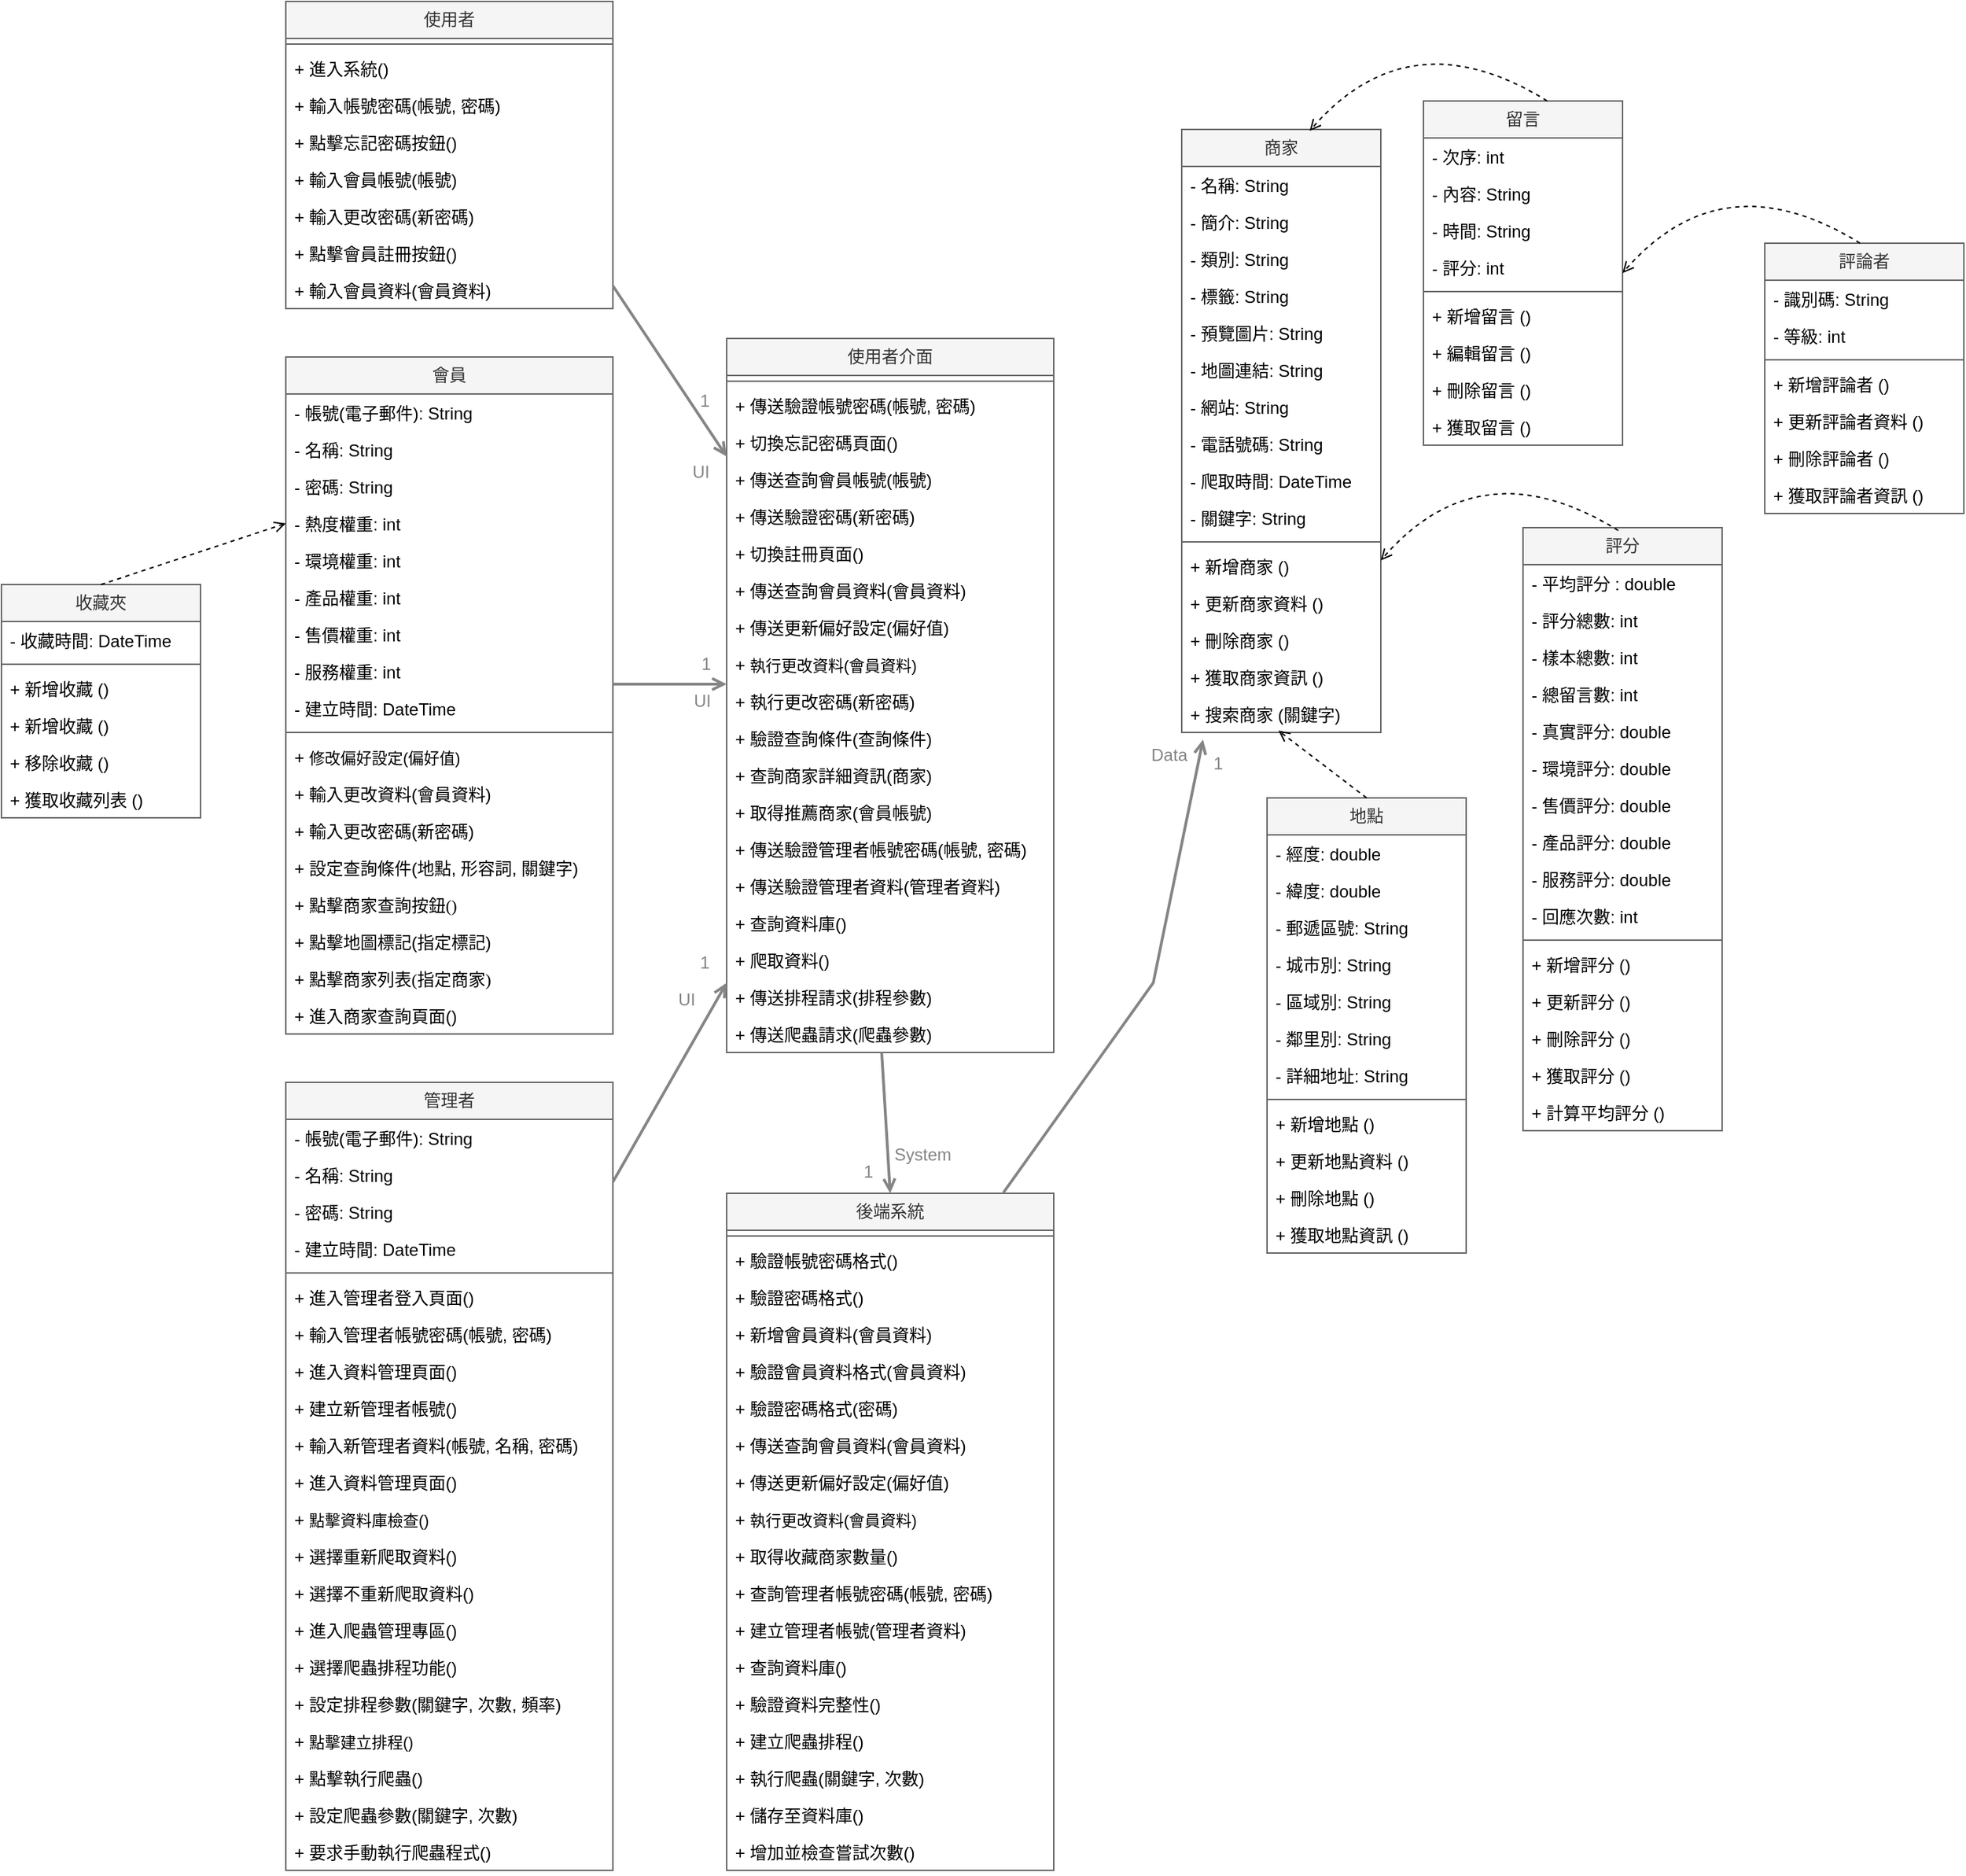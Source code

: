 <mxfile version="24.2.5" type="device">
  <diagram id="dUss8M3b0od-qqsAjScc" name="設計類別圖">
    <mxGraphModel dx="3227" dy="2757" grid="1" gridSize="10" guides="1" tooltips="1" connect="1" arrows="1" fold="1" page="1" pageScale="1" pageWidth="827" pageHeight="1169" math="0" shadow="0">
      <root>
        <mxCell id="0" />
        <mxCell id="1" parent="0" />
        <mxCell id="DX5u8_dDwvEFM_804fFI-3" value="會員" style="swimlane;fontStyle=0;childLayout=stackLayout;horizontal=1;startSize=26;horizontalStack=0;resizeParent=1;resizeParentMax=0;resizeLast=0;collapsible=1;marginBottom=0;whiteSpace=wrap;html=1;fillColor=#f5f5f5;fontColor=#333333;strokeColor=#666666;" parent="1" vertex="1">
          <mxGeometry x="-1090" y="290" width="230" height="476" as="geometry">
            <mxRectangle x="290" y="890" width="60" height="30" as="alternateBounds" />
          </mxGeometry>
        </mxCell>
        <mxCell id="DX5u8_dDwvEFM_804fFI-118" value="- 帳號(電子郵件): String" style="text;strokeColor=none;fillColor=none;align=left;verticalAlign=top;spacingLeft=4;spacingRight=4;overflow=hidden;rotatable=0;points=[[0,0.5],[1,0.5]];portConstraint=eastwest;whiteSpace=wrap;html=1;" parent="DX5u8_dDwvEFM_804fFI-3" vertex="1">
          <mxGeometry y="26" width="230" height="26" as="geometry" />
        </mxCell>
        <mxCell id="DX5u8_dDwvEFM_804fFI-117" value="- 名稱: String" style="text;strokeColor=none;fillColor=none;align=left;verticalAlign=top;spacingLeft=4;spacingRight=4;overflow=hidden;rotatable=0;points=[[0,0.5],[1,0.5]];portConstraint=eastwest;whiteSpace=wrap;html=1;" parent="DX5u8_dDwvEFM_804fFI-3" vertex="1">
          <mxGeometry y="52" width="230" height="26" as="geometry" />
        </mxCell>
        <mxCell id="DX5u8_dDwvEFM_804fFI-5" value="- 密碼: String" style="text;strokeColor=none;fillColor=none;align=left;verticalAlign=top;spacingLeft=4;spacingRight=4;overflow=hidden;rotatable=0;points=[[0,0.5],[1,0.5]];portConstraint=eastwest;whiteSpace=wrap;html=1;" parent="DX5u8_dDwvEFM_804fFI-3" vertex="1">
          <mxGeometry y="78" width="230" height="26" as="geometry" />
        </mxCell>
        <mxCell id="DX5u8_dDwvEFM_804fFI-120" value="- 熱度權重: int" style="text;strokeColor=none;fillColor=none;align=left;verticalAlign=top;spacingLeft=4;spacingRight=4;overflow=hidden;rotatable=0;points=[[0,0.5],[1,0.5]];portConstraint=eastwest;whiteSpace=wrap;html=1;" parent="DX5u8_dDwvEFM_804fFI-3" vertex="1">
          <mxGeometry y="104" width="230" height="26" as="geometry" />
        </mxCell>
        <mxCell id="DX5u8_dDwvEFM_804fFI-119" value="- 環境權重: int" style="text;strokeColor=none;fillColor=none;align=left;verticalAlign=top;spacingLeft=4;spacingRight=4;overflow=hidden;rotatable=0;points=[[0,0.5],[1,0.5]];portConstraint=eastwest;whiteSpace=wrap;html=1;" parent="DX5u8_dDwvEFM_804fFI-3" vertex="1">
          <mxGeometry y="130" width="230" height="26" as="geometry" />
        </mxCell>
        <mxCell id="DX5u8_dDwvEFM_804fFI-12" value="- 產品權重: int" style="text;strokeColor=none;fillColor=none;align=left;verticalAlign=top;spacingLeft=4;spacingRight=4;overflow=hidden;rotatable=0;points=[[0,0.5],[1,0.5]];portConstraint=eastwest;whiteSpace=wrap;html=1;" parent="DX5u8_dDwvEFM_804fFI-3" vertex="1">
          <mxGeometry y="156" width="230" height="26" as="geometry" />
        </mxCell>
        <mxCell id="DX5u8_dDwvEFM_804fFI-13" value="- 售價權重: int" style="text;strokeColor=none;fillColor=none;align=left;verticalAlign=top;spacingLeft=4;spacingRight=4;overflow=hidden;rotatable=0;points=[[0,0.5],[1,0.5]];portConstraint=eastwest;whiteSpace=wrap;html=1;" parent="DX5u8_dDwvEFM_804fFI-3" vertex="1">
          <mxGeometry y="182" width="230" height="26" as="geometry" />
        </mxCell>
        <mxCell id="DX5u8_dDwvEFM_804fFI-116" value="- 服務權重: int" style="text;strokeColor=none;fillColor=none;align=left;verticalAlign=top;spacingLeft=4;spacingRight=4;overflow=hidden;rotatable=0;points=[[0,0.5],[1,0.5]];portConstraint=eastwest;whiteSpace=wrap;html=1;" parent="DX5u8_dDwvEFM_804fFI-3" vertex="1">
          <mxGeometry y="208" width="230" height="26" as="geometry" />
        </mxCell>
        <mxCell id="_8B6zj8Pa4-auK3AA224-11" value="- 建立時間: DateTime" style="text;strokeColor=none;fillColor=none;align=left;verticalAlign=top;spacingLeft=4;spacingRight=4;overflow=hidden;rotatable=0;points=[[0,0.5],[1,0.5]];portConstraint=eastwest;whiteSpace=wrap;html=1;" parent="DX5u8_dDwvEFM_804fFI-3" vertex="1">
          <mxGeometry y="234" width="230" height="26" as="geometry" />
        </mxCell>
        <mxCell id="phyNQmr6ywGfXMdCpMCw-18" value="" style="line;strokeWidth=1;fillColor=none;align=left;verticalAlign=middle;spacingTop=-1;spacingLeft=3;spacingRight=3;rotatable=0;labelPosition=right;points=[];portConstraint=eastwest;strokeColor=inherit;" parent="DX5u8_dDwvEFM_804fFI-3" vertex="1">
          <mxGeometry y="260" width="230" height="8" as="geometry" />
        </mxCell>
        <mxCell id="phyNQmr6ywGfXMdCpMCw-19" value="+&amp;nbsp;&lt;span style=&quot;font-size: 11px; text-align: right; text-wrap: nowrap; background-color: rgb(255, 255, 255);&quot;&gt;修改偏好設定(偏好值)&lt;/span&gt;" style="text;strokeColor=none;fillColor=none;align=left;verticalAlign=top;spacingLeft=4;spacingRight=4;overflow=hidden;rotatable=0;points=[[0,0.5],[1,0.5]];portConstraint=eastwest;whiteSpace=wrap;html=1;" parent="DX5u8_dDwvEFM_804fFI-3" vertex="1">
          <mxGeometry y="268" width="230" height="26" as="geometry" />
        </mxCell>
        <mxCell id="iojlY7JdKQWZr0qWLBml-1" value="+ 輸入更改資料(會員資料)" style="text;strokeColor=none;fillColor=none;align=left;verticalAlign=top;spacingLeft=4;spacingRight=4;overflow=hidden;rotatable=0;points=[[0,0.5],[1,0.5]];portConstraint=eastwest;whiteSpace=wrap;html=1;" parent="DX5u8_dDwvEFM_804fFI-3" vertex="1">
          <mxGeometry y="294" width="230" height="26" as="geometry" />
        </mxCell>
        <mxCell id="trv8PlJifPWooHxRc7Kj-19" value="+ 輸入更改密碼(新密碼)" style="text;strokeColor=none;fillColor=none;align=left;verticalAlign=top;spacingLeft=4;spacingRight=4;overflow=hidden;rotatable=0;points=[[0,0.5],[1,0.5]];portConstraint=eastwest;whiteSpace=wrap;html=1;" vertex="1" parent="DX5u8_dDwvEFM_804fFI-3">
          <mxGeometry y="320" width="230" height="26" as="geometry" />
        </mxCell>
        <mxCell id="iojlY7JdKQWZr0qWLBml-2" value="+ 設定查詢條件(地點, 形容詞, 關鍵字)" style="text;strokeColor=none;fillColor=none;align=left;verticalAlign=top;spacingLeft=4;spacingRight=4;overflow=hidden;rotatable=0;points=[[0,0.5],[1,0.5]];portConstraint=eastwest;whiteSpace=wrap;html=1;" parent="DX5u8_dDwvEFM_804fFI-3" vertex="1">
          <mxGeometry y="346" width="230" height="26" as="geometry" />
        </mxCell>
        <mxCell id="trv8PlJifPWooHxRc7Kj-20" value="+ 點擊&lt;span style=&quot;font-family: Verdana; text-align: center; text-wrap: nowrap;&quot;&gt;商家查詢按鈕()&lt;/span&gt;" style="text;strokeColor=none;fillColor=none;align=left;verticalAlign=top;spacingLeft=4;spacingRight=4;overflow=hidden;rotatable=0;points=[[0,0.5],[1,0.5]];portConstraint=eastwest;whiteSpace=wrap;html=1;" vertex="1" parent="DX5u8_dDwvEFM_804fFI-3">
          <mxGeometry y="372" width="230" height="26" as="geometry" />
        </mxCell>
        <mxCell id="trv8PlJifPWooHxRc7Kj-21" value="+ 點擊地圖標記(指定標記)" style="text;strokeColor=none;fillColor=none;align=left;verticalAlign=top;spacingLeft=4;spacingRight=4;overflow=hidden;rotatable=0;points=[[0,0.5],[1,0.5]];portConstraint=eastwest;whiteSpace=wrap;html=1;" vertex="1" parent="DX5u8_dDwvEFM_804fFI-3">
          <mxGeometry y="398" width="230" height="26" as="geometry" />
        </mxCell>
        <mxCell id="trv8PlJifPWooHxRc7Kj-22" value="+&amp;nbsp;&lt;span style=&quot;text-wrap: nowrap; background-color: initial; text-align: center;&quot;&gt;點擊&lt;/span&gt;&lt;span style=&quot;text-wrap: nowrap; text-align: center;&quot;&gt;商家列表&lt;/span&gt;&lt;span style=&quot;font-family: Verdana; text-wrap: nowrap; background-color: initial;&quot;&gt;(指定商家)&lt;/span&gt;" style="text;strokeColor=none;fillColor=none;align=left;verticalAlign=top;spacingLeft=4;spacingRight=4;overflow=hidden;rotatable=0;points=[[0,0.5],[1,0.5]];portConstraint=eastwest;whiteSpace=wrap;html=1;" vertex="1" parent="DX5u8_dDwvEFM_804fFI-3">
          <mxGeometry y="424" width="230" height="26" as="geometry" />
        </mxCell>
        <mxCell id="trv8PlJifPWooHxRc7Kj-23" value="+ 進入商家查詢頁面()" style="text;strokeColor=none;fillColor=none;align=left;verticalAlign=top;spacingLeft=4;spacingRight=4;overflow=hidden;rotatable=0;points=[[0,0.5],[1,0.5]];portConstraint=eastwest;whiteSpace=wrap;html=1;" vertex="1" parent="DX5u8_dDwvEFM_804fFI-3">
          <mxGeometry y="450" width="230" height="26" as="geometry" />
        </mxCell>
        <mxCell id="DX5u8_dDwvEFM_804fFI-14" value="商家" style="swimlane;fontStyle=0;childLayout=stackLayout;horizontal=1;startSize=26;horizontalStack=0;resizeParent=1;resizeParentMax=0;resizeLast=0;collapsible=1;marginBottom=0;whiteSpace=wrap;html=1;fillColor=#f5f5f5;fontColor=#333333;strokeColor=#666666;" parent="1" vertex="1">
          <mxGeometry x="-460" y="130" width="140" height="424" as="geometry">
            <mxRectangle x="290" y="890" width="60" height="30" as="alternateBounds" />
          </mxGeometry>
        </mxCell>
        <mxCell id="DX5u8_dDwvEFM_804fFI-15" value="- 名稱: String" style="text;strokeColor=none;fillColor=none;align=left;verticalAlign=top;spacingLeft=4;spacingRight=4;overflow=hidden;rotatable=0;points=[[0,0.5],[1,0.5]];portConstraint=eastwest;whiteSpace=wrap;html=1;" parent="DX5u8_dDwvEFM_804fFI-14" vertex="1">
          <mxGeometry y="26" width="140" height="26" as="geometry" />
        </mxCell>
        <mxCell id="HcTbZgqUSOogtZX2emBN-2" value="- 簡介: String" style="text;strokeColor=none;fillColor=none;align=left;verticalAlign=top;spacingLeft=4;spacingRight=4;overflow=hidden;rotatable=0;points=[[0,0.5],[1,0.5]];portConstraint=eastwest;whiteSpace=wrap;html=1;" parent="DX5u8_dDwvEFM_804fFI-14" vertex="1">
          <mxGeometry y="52" width="140" height="26" as="geometry" />
        </mxCell>
        <mxCell id="DX5u8_dDwvEFM_804fFI-23" value="- 類別: String" style="text;strokeColor=none;fillColor=none;align=left;verticalAlign=top;spacingLeft=4;spacingRight=4;overflow=hidden;rotatable=0;points=[[0,0.5],[1,0.5]];portConstraint=eastwest;whiteSpace=wrap;html=1;" parent="DX5u8_dDwvEFM_804fFI-14" vertex="1">
          <mxGeometry y="78" width="140" height="26" as="geometry" />
        </mxCell>
        <mxCell id="_8B6zj8Pa4-auK3AA224-13" value="- 標籤: String" style="text;strokeColor=none;fillColor=none;align=left;verticalAlign=top;spacingLeft=4;spacingRight=4;overflow=hidden;rotatable=0;points=[[0,0.5],[1,0.5]];portConstraint=eastwest;whiteSpace=wrap;html=1;" parent="DX5u8_dDwvEFM_804fFI-14" vertex="1">
          <mxGeometry y="104" width="140" height="26" as="geometry" />
        </mxCell>
        <mxCell id="DX5u8_dDwvEFM_804fFI-19" value="- 預覽圖片: String" style="text;strokeColor=none;fillColor=none;align=left;verticalAlign=top;spacingLeft=4;spacingRight=4;overflow=hidden;rotatable=0;points=[[0,0.5],[1,0.5]];portConstraint=eastwest;whiteSpace=wrap;html=1;" parent="DX5u8_dDwvEFM_804fFI-14" vertex="1">
          <mxGeometry y="130" width="140" height="26" as="geometry" />
        </mxCell>
        <mxCell id="_8B6zj8Pa4-auK3AA224-14" value="- 地圖連結: String" style="text;strokeColor=none;fillColor=none;align=left;verticalAlign=top;spacingLeft=4;spacingRight=4;overflow=hidden;rotatable=0;points=[[0,0.5],[1,0.5]];portConstraint=eastwest;whiteSpace=wrap;html=1;" parent="DX5u8_dDwvEFM_804fFI-14" vertex="1">
          <mxGeometry y="156" width="140" height="26" as="geometry" />
        </mxCell>
        <mxCell id="_8B6zj8Pa4-auK3AA224-15" value="- 網站: String" style="text;strokeColor=none;fillColor=none;align=left;verticalAlign=top;spacingLeft=4;spacingRight=4;overflow=hidden;rotatable=0;points=[[0,0.5],[1,0.5]];portConstraint=eastwest;whiteSpace=wrap;html=1;" parent="DX5u8_dDwvEFM_804fFI-14" vertex="1">
          <mxGeometry y="182" width="140" height="26" as="geometry" />
        </mxCell>
        <mxCell id="_8B6zj8Pa4-auK3AA224-16" value="- 電話號碼: String" style="text;strokeColor=none;fillColor=none;align=left;verticalAlign=top;spacingLeft=4;spacingRight=4;overflow=hidden;rotatable=0;points=[[0,0.5],[1,0.5]];portConstraint=eastwest;whiteSpace=wrap;html=1;" parent="DX5u8_dDwvEFM_804fFI-14" vertex="1">
          <mxGeometry y="208" width="140" height="26" as="geometry" />
        </mxCell>
        <mxCell id="_8B6zj8Pa4-auK3AA224-17" value="- 爬取時間: DateTime" style="text;strokeColor=none;fillColor=none;align=left;verticalAlign=top;spacingLeft=4;spacingRight=4;overflow=hidden;rotatable=0;points=[[0,0.5],[1,0.5]];portConstraint=eastwest;whiteSpace=wrap;html=1;" parent="DX5u8_dDwvEFM_804fFI-14" vertex="1">
          <mxGeometry y="234" width="140" height="26" as="geometry" />
        </mxCell>
        <mxCell id="EI1HKtq40ktLJ4fRZGuI-1" value="- 關鍵字: String" style="text;strokeColor=none;fillColor=none;align=left;verticalAlign=top;spacingLeft=4;spacingRight=4;overflow=hidden;rotatable=0;points=[[0,0.5],[1,0.5]];portConstraint=eastwest;whiteSpace=wrap;html=1;" parent="DX5u8_dDwvEFM_804fFI-14" vertex="1">
          <mxGeometry y="260" width="140" height="26" as="geometry" />
        </mxCell>
        <mxCell id="phyNQmr6ywGfXMdCpMCw-16" value="" style="line;strokeWidth=1;fillColor=none;align=left;verticalAlign=middle;spacingTop=-1;spacingLeft=3;spacingRight=3;rotatable=0;labelPosition=right;points=[];portConstraint=eastwest;strokeColor=inherit;" parent="DX5u8_dDwvEFM_804fFI-14" vertex="1">
          <mxGeometry y="286" width="140" height="8" as="geometry" />
        </mxCell>
        <mxCell id="phyNQmr6ywGfXMdCpMCw-17" value="+ 新增商家 ()" style="text;strokeColor=none;fillColor=none;align=left;verticalAlign=top;spacingLeft=4;spacingRight=4;overflow=hidden;rotatable=0;points=[[0,0.5],[1,0.5]];portConstraint=eastwest;whiteSpace=wrap;html=1;" parent="DX5u8_dDwvEFM_804fFI-14" vertex="1">
          <mxGeometry y="294" width="140" height="26" as="geometry" />
        </mxCell>
        <mxCell id="iojlY7JdKQWZr0qWLBml-9" value="&lt;div&gt;&lt;span style=&quot;background-color: initial;&quot;&gt;+ 更新商家資料 ()&lt;/span&gt;&lt;/div&gt;" style="text;strokeColor=none;fillColor=none;align=left;verticalAlign=top;spacingLeft=4;spacingRight=4;overflow=hidden;rotatable=0;points=[[0,0.5],[1,0.5]];portConstraint=eastwest;whiteSpace=wrap;html=1;" parent="DX5u8_dDwvEFM_804fFI-14" vertex="1">
          <mxGeometry y="320" width="140" height="26" as="geometry" />
        </mxCell>
        <mxCell id="iojlY7JdKQWZr0qWLBml-10" value="&lt;div&gt;+ 刪除商家 ()&amp;nbsp;&lt;/div&gt;" style="text;strokeColor=none;fillColor=none;align=left;verticalAlign=top;spacingLeft=4;spacingRight=4;overflow=hidden;rotatable=0;points=[[0,0.5],[1,0.5]];portConstraint=eastwest;whiteSpace=wrap;html=1;" parent="DX5u8_dDwvEFM_804fFI-14" vertex="1">
          <mxGeometry y="346" width="140" height="26" as="geometry" />
        </mxCell>
        <mxCell id="iojlY7JdKQWZr0qWLBml-11" value="&lt;div&gt;+ 獲取商家資訊 ()&amp;nbsp;&lt;/div&gt;" style="text;strokeColor=none;fillColor=none;align=left;verticalAlign=top;spacingLeft=4;spacingRight=4;overflow=hidden;rotatable=0;points=[[0,0.5],[1,0.5]];portConstraint=eastwest;whiteSpace=wrap;html=1;" parent="DX5u8_dDwvEFM_804fFI-14" vertex="1">
          <mxGeometry y="372" width="140" height="26" as="geometry" />
        </mxCell>
        <mxCell id="iojlY7JdKQWZr0qWLBml-12" value="+ 搜索商家 (關鍵字)" style="text;strokeColor=none;fillColor=none;align=left;verticalAlign=top;spacingLeft=4;spacingRight=4;overflow=hidden;rotatable=0;points=[[0,0.5],[1,0.5]];portConstraint=eastwest;whiteSpace=wrap;html=1;" parent="DX5u8_dDwvEFM_804fFI-14" vertex="1">
          <mxGeometry y="398" width="140" height="26" as="geometry" />
        </mxCell>
        <mxCell id="DX5u8_dDwvEFM_804fFI-18" value="留言" style="swimlane;fontStyle=0;childLayout=stackLayout;horizontal=1;startSize=26;fillColor=#f5f5f5;horizontalStack=0;resizeParent=1;resizeParentMax=0;resizeLast=0;collapsible=1;marginBottom=0;whiteSpace=wrap;html=1;strokeColor=#666666;fontColor=#333333;" parent="1" vertex="1">
          <mxGeometry x="-290" y="110" width="140" height="242" as="geometry">
            <mxRectangle x="290" y="890" width="60" height="30" as="alternateBounds" />
          </mxGeometry>
        </mxCell>
        <mxCell id="DX5u8_dDwvEFM_804fFI-20" value="- 次序: int" style="text;strokeColor=none;fillColor=none;align=left;verticalAlign=top;spacingLeft=4;spacingRight=4;overflow=hidden;rotatable=0;points=[[0,0.5],[1,0.5]];portConstraint=eastwest;whiteSpace=wrap;html=1;" parent="DX5u8_dDwvEFM_804fFI-18" vertex="1">
          <mxGeometry y="26" width="140" height="26" as="geometry" />
        </mxCell>
        <mxCell id="_8B6zj8Pa4-auK3AA224-24" value="- 內容: String" style="text;strokeColor=none;fillColor=none;align=left;verticalAlign=top;spacingLeft=4;spacingRight=4;overflow=hidden;rotatable=0;points=[[0,0.5],[1,0.5]];portConstraint=eastwest;whiteSpace=wrap;html=1;" parent="DX5u8_dDwvEFM_804fFI-18" vertex="1">
          <mxGeometry y="52" width="140" height="26" as="geometry" />
        </mxCell>
        <mxCell id="kQN1BmQxBfDQF2KGFP1V-1" value="- 時間: String" style="text;strokeColor=none;fillColor=none;align=left;verticalAlign=top;spacingLeft=4;spacingRight=4;overflow=hidden;rotatable=0;points=[[0,0.5],[1,0.5]];portConstraint=eastwest;whiteSpace=wrap;html=1;" parent="DX5u8_dDwvEFM_804fFI-18" vertex="1">
          <mxGeometry y="78" width="140" height="26" as="geometry" />
        </mxCell>
        <mxCell id="_8B6zj8Pa4-auK3AA224-25" value="- 評分: int" style="text;strokeColor=none;fillColor=none;align=left;verticalAlign=top;spacingLeft=4;spacingRight=4;overflow=hidden;rotatable=0;points=[[0,0.5],[1,0.5]];portConstraint=eastwest;whiteSpace=wrap;html=1;" parent="DX5u8_dDwvEFM_804fFI-18" vertex="1">
          <mxGeometry y="104" width="140" height="26" as="geometry" />
        </mxCell>
        <mxCell id="phyNQmr6ywGfXMdCpMCw-14" value="" style="line;strokeWidth=1;fillColor=none;align=left;verticalAlign=middle;spacingTop=-1;spacingLeft=3;spacingRight=3;rotatable=0;labelPosition=right;points=[];portConstraint=eastwest;strokeColor=inherit;" parent="DX5u8_dDwvEFM_804fFI-18" vertex="1">
          <mxGeometry y="130" width="140" height="8" as="geometry" />
        </mxCell>
        <mxCell id="phyNQmr6ywGfXMdCpMCw-15" value="&lt;div&gt;+ 新增留言 ()&amp;nbsp;&lt;/div&gt;" style="text;strokeColor=none;fillColor=none;align=left;verticalAlign=top;spacingLeft=4;spacingRight=4;overflow=hidden;rotatable=0;points=[[0,0.5],[1,0.5]];portConstraint=eastwest;whiteSpace=wrap;html=1;" parent="DX5u8_dDwvEFM_804fFI-18" vertex="1">
          <mxGeometry y="138" width="140" height="26" as="geometry" />
        </mxCell>
        <mxCell id="iojlY7JdKQWZr0qWLBml-13" value="&lt;div&gt;+ 編輯留言 ()&amp;nbsp;&lt;/div&gt;" style="text;strokeColor=none;fillColor=none;align=left;verticalAlign=top;spacingLeft=4;spacingRight=4;overflow=hidden;rotatable=0;points=[[0,0.5],[1,0.5]];portConstraint=eastwest;whiteSpace=wrap;html=1;" parent="DX5u8_dDwvEFM_804fFI-18" vertex="1">
          <mxGeometry y="164" width="140" height="26" as="geometry" />
        </mxCell>
        <mxCell id="iojlY7JdKQWZr0qWLBml-14" value="&lt;div&gt;+ 刪除留言 ()&amp;nbsp;&lt;/div&gt;" style="text;strokeColor=none;fillColor=none;align=left;verticalAlign=top;spacingLeft=4;spacingRight=4;overflow=hidden;rotatable=0;points=[[0,0.5],[1,0.5]];portConstraint=eastwest;whiteSpace=wrap;html=1;" parent="DX5u8_dDwvEFM_804fFI-18" vertex="1">
          <mxGeometry y="190" width="140" height="26" as="geometry" />
        </mxCell>
        <mxCell id="iojlY7JdKQWZr0qWLBml-15" value="+ 獲取留言 ()" style="text;strokeColor=none;fillColor=none;align=left;verticalAlign=top;spacingLeft=4;spacingRight=4;overflow=hidden;rotatable=0;points=[[0,0.5],[1,0.5]];portConstraint=eastwest;whiteSpace=wrap;html=1;" parent="DX5u8_dDwvEFM_804fFI-18" vertex="1">
          <mxGeometry y="216" width="140" height="26" as="geometry" />
        </mxCell>
        <mxCell id="_8B6zj8Pa4-auK3AA224-18" value="評論者" style="swimlane;fontStyle=0;childLayout=stackLayout;horizontal=1;startSize=26;fillColor=#f5f5f5;horizontalStack=0;resizeParent=1;resizeParentMax=0;resizeLast=0;collapsible=1;marginBottom=0;whiteSpace=wrap;html=1;strokeColor=#666666;fontColor=#333333;" parent="1" vertex="1">
          <mxGeometry x="-50" y="210" width="140" height="190" as="geometry">
            <mxRectangle x="290" y="890" width="60" height="30" as="alternateBounds" />
          </mxGeometry>
        </mxCell>
        <mxCell id="_8B6zj8Pa4-auK3AA224-19" value="- 識別碼: String" style="text;strokeColor=none;fillColor=none;align=left;verticalAlign=top;spacingLeft=4;spacingRight=4;overflow=hidden;rotatable=0;points=[[0,0.5],[1,0.5]];portConstraint=eastwest;whiteSpace=wrap;html=1;" parent="_8B6zj8Pa4-auK3AA224-18" vertex="1">
          <mxGeometry y="26" width="140" height="26" as="geometry" />
        </mxCell>
        <mxCell id="_8B6zj8Pa4-auK3AA224-20" value="- 等級: int" style="text;strokeColor=none;fillColor=none;align=left;verticalAlign=top;spacingLeft=4;spacingRight=4;overflow=hidden;rotatable=0;points=[[0,0.5],[1,0.5]];portConstraint=eastwest;whiteSpace=wrap;html=1;" parent="_8B6zj8Pa4-auK3AA224-18" vertex="1">
          <mxGeometry y="52" width="140" height="26" as="geometry" />
        </mxCell>
        <mxCell id="phyNQmr6ywGfXMdCpMCw-12" value="" style="line;strokeWidth=1;fillColor=none;align=left;verticalAlign=middle;spacingTop=-1;spacingLeft=3;spacingRight=3;rotatable=0;labelPosition=right;points=[];portConstraint=eastwest;strokeColor=inherit;" parent="_8B6zj8Pa4-auK3AA224-18" vertex="1">
          <mxGeometry y="78" width="140" height="8" as="geometry" />
        </mxCell>
        <mxCell id="phyNQmr6ywGfXMdCpMCw-13" value="&lt;div&gt;+ 新增評論者 ()&amp;nbsp;&lt;/div&gt;" style="text;strokeColor=none;fillColor=none;align=left;verticalAlign=top;spacingLeft=4;spacingRight=4;overflow=hidden;rotatable=0;points=[[0,0.5],[1,0.5]];portConstraint=eastwest;whiteSpace=wrap;html=1;" parent="_8B6zj8Pa4-auK3AA224-18" vertex="1">
          <mxGeometry y="86" width="140" height="26" as="geometry" />
        </mxCell>
        <mxCell id="iojlY7JdKQWZr0qWLBml-16" value="&lt;div&gt;+ 更新評論者資料 ()&lt;/div&gt;" style="text;strokeColor=none;fillColor=none;align=left;verticalAlign=top;spacingLeft=4;spacingRight=4;overflow=hidden;rotatable=0;points=[[0,0.5],[1,0.5]];portConstraint=eastwest;whiteSpace=wrap;html=1;" parent="_8B6zj8Pa4-auK3AA224-18" vertex="1">
          <mxGeometry y="112" width="140" height="26" as="geometry" />
        </mxCell>
        <mxCell id="iojlY7JdKQWZr0qWLBml-17" value="&lt;div&gt;+ 刪除評論者 ()&amp;nbsp;&lt;/div&gt;" style="text;strokeColor=none;fillColor=none;align=left;verticalAlign=top;spacingLeft=4;spacingRight=4;overflow=hidden;rotatable=0;points=[[0,0.5],[1,0.5]];portConstraint=eastwest;whiteSpace=wrap;html=1;" parent="_8B6zj8Pa4-auK3AA224-18" vertex="1">
          <mxGeometry y="138" width="140" height="26" as="geometry" />
        </mxCell>
        <mxCell id="iojlY7JdKQWZr0qWLBml-18" value="+ 獲取評論者資訊 ()" style="text;strokeColor=none;fillColor=none;align=left;verticalAlign=top;spacingLeft=4;spacingRight=4;overflow=hidden;rotatable=0;points=[[0,0.5],[1,0.5]];portConstraint=eastwest;whiteSpace=wrap;html=1;" parent="_8B6zj8Pa4-auK3AA224-18" vertex="1">
          <mxGeometry y="164" width="140" height="26" as="geometry" />
        </mxCell>
        <mxCell id="_8B6zj8Pa4-auK3AA224-32" value="收藏夾" style="swimlane;fontStyle=0;childLayout=stackLayout;horizontal=1;startSize=26;horizontalStack=0;resizeParent=1;resizeParentMax=0;resizeLast=0;collapsible=1;marginBottom=0;whiteSpace=wrap;html=1;fillColor=#f5f5f5;fontColor=#333333;strokeColor=#666666;" parent="1" vertex="1">
          <mxGeometry x="-1290" y="450" width="140" height="164" as="geometry">
            <mxRectangle x="290" y="890" width="60" height="30" as="alternateBounds" />
          </mxGeometry>
        </mxCell>
        <mxCell id="_8B6zj8Pa4-auK3AA224-43" value="- 收藏時間: DateTime" style="text;strokeColor=none;fillColor=none;align=left;verticalAlign=top;spacingLeft=4;spacingRight=4;overflow=hidden;rotatable=0;points=[[0,0.5],[1,0.5]];portConstraint=eastwest;whiteSpace=wrap;html=1;" parent="_8B6zj8Pa4-auK3AA224-32" vertex="1">
          <mxGeometry y="26" width="140" height="26" as="geometry" />
        </mxCell>
        <mxCell id="phyNQmr6ywGfXMdCpMCw-10" value="" style="line;strokeWidth=1;fillColor=none;align=left;verticalAlign=middle;spacingTop=-1;spacingLeft=3;spacingRight=3;rotatable=0;labelPosition=right;points=[];portConstraint=eastwest;strokeColor=inherit;" parent="_8B6zj8Pa4-auK3AA224-32" vertex="1">
          <mxGeometry y="52" width="140" height="8" as="geometry" />
        </mxCell>
        <mxCell id="phyNQmr6ywGfXMdCpMCw-11" value="+ 新增收藏 ()" style="text;strokeColor=none;fillColor=none;align=left;verticalAlign=top;spacingLeft=4;spacingRight=4;overflow=hidden;rotatable=0;points=[[0,0.5],[1,0.5]];portConstraint=eastwest;whiteSpace=wrap;html=1;" parent="_8B6zj8Pa4-auK3AA224-32" vertex="1">
          <mxGeometry y="60" width="140" height="26" as="geometry" />
        </mxCell>
        <mxCell id="iojlY7JdKQWZr0qWLBml-3" value="+ 新增收藏 ()" style="text;strokeColor=none;fillColor=none;align=left;verticalAlign=top;spacingLeft=4;spacingRight=4;overflow=hidden;rotatable=0;points=[[0,0.5],[1,0.5]];portConstraint=eastwest;whiteSpace=wrap;html=1;" parent="_8B6zj8Pa4-auK3AA224-32" vertex="1">
          <mxGeometry y="86" width="140" height="26" as="geometry" />
        </mxCell>
        <mxCell id="iojlY7JdKQWZr0qWLBml-4" value="+ 移除收藏 ()" style="text;strokeColor=none;fillColor=none;align=left;verticalAlign=top;spacingLeft=4;spacingRight=4;overflow=hidden;rotatable=0;points=[[0,0.5],[1,0.5]];portConstraint=eastwest;whiteSpace=wrap;html=1;" parent="_8B6zj8Pa4-auK3AA224-32" vertex="1">
          <mxGeometry y="112" width="140" height="26" as="geometry" />
        </mxCell>
        <mxCell id="iojlY7JdKQWZr0qWLBml-5" value="+ 獲取收藏列表 ()" style="text;strokeColor=none;fillColor=none;align=left;verticalAlign=top;spacingLeft=4;spacingRight=4;overflow=hidden;rotatable=0;points=[[0,0.5],[1,0.5]];portConstraint=eastwest;whiteSpace=wrap;html=1;" parent="_8B6zj8Pa4-auK3AA224-32" vertex="1">
          <mxGeometry y="138" width="140" height="26" as="geometry" />
        </mxCell>
        <mxCell id="1j_A-Wyxqt0OTGRlVIHh-1" value="評分" style="swimlane;fontStyle=0;childLayout=stackLayout;horizontal=1;startSize=26;fillColor=#f5f5f5;horizontalStack=0;resizeParent=1;resizeParentMax=0;resizeLast=0;collapsible=1;marginBottom=0;whiteSpace=wrap;html=1;strokeColor=#666666;fontColor=#333333;" parent="1" vertex="1">
          <mxGeometry x="-220" y="410" width="140" height="424" as="geometry">
            <mxRectangle x="290" y="890" width="60" height="30" as="alternateBounds" />
          </mxGeometry>
        </mxCell>
        <mxCell id="1j_A-Wyxqt0OTGRlVIHh-2" value="- 平均評分 : double" style="text;strokeColor=none;fillColor=none;align=left;verticalAlign=top;spacingLeft=4;spacingRight=4;overflow=hidden;rotatable=0;points=[[0,0.5],[1,0.5]];portConstraint=eastwest;whiteSpace=wrap;html=1;" parent="1j_A-Wyxqt0OTGRlVIHh-1" vertex="1">
          <mxGeometry y="26" width="140" height="26" as="geometry" />
        </mxCell>
        <mxCell id="1j_A-Wyxqt0OTGRlVIHh-3" value="- 評分總數: int" style="text;strokeColor=none;fillColor=none;align=left;verticalAlign=top;spacingLeft=4;spacingRight=4;overflow=hidden;rotatable=0;points=[[0,0.5],[1,0.5]];portConstraint=eastwest;whiteSpace=wrap;html=1;" parent="1j_A-Wyxqt0OTGRlVIHh-1" vertex="1">
          <mxGeometry y="52" width="140" height="26" as="geometry" />
        </mxCell>
        <mxCell id="1j_A-Wyxqt0OTGRlVIHh-4" value="- 樣本總數: int" style="text;strokeColor=none;fillColor=none;align=left;verticalAlign=top;spacingLeft=4;spacingRight=4;overflow=hidden;rotatable=0;points=[[0,0.5],[1,0.5]];portConstraint=eastwest;whiteSpace=wrap;html=1;" parent="1j_A-Wyxqt0OTGRlVIHh-1" vertex="1">
          <mxGeometry y="78" width="140" height="26" as="geometry" />
        </mxCell>
        <mxCell id="1j_A-Wyxqt0OTGRlVIHh-6" value="- 總留言數: int" style="text;strokeColor=none;fillColor=none;align=left;verticalAlign=top;spacingLeft=4;spacingRight=4;overflow=hidden;rotatable=0;points=[[0,0.5],[1,0.5]];portConstraint=eastwest;whiteSpace=wrap;html=1;" parent="1j_A-Wyxqt0OTGRlVIHh-1" vertex="1">
          <mxGeometry y="104" width="140" height="26" as="geometry" />
        </mxCell>
        <mxCell id="1j_A-Wyxqt0OTGRlVIHh-5" value="- 真實評分: double" style="text;strokeColor=none;fillColor=none;align=left;verticalAlign=top;spacingLeft=4;spacingRight=4;overflow=hidden;rotatable=0;points=[[0,0.5],[1,0.5]];portConstraint=eastwest;whiteSpace=wrap;html=1;" parent="1j_A-Wyxqt0OTGRlVIHh-1" vertex="1">
          <mxGeometry y="130" width="140" height="26" as="geometry" />
        </mxCell>
        <mxCell id="1j_A-Wyxqt0OTGRlVIHh-7" value="- 環境評分: double" style="text;strokeColor=none;fillColor=none;align=left;verticalAlign=top;spacingLeft=4;spacingRight=4;overflow=hidden;rotatable=0;points=[[0,0.5],[1,0.5]];portConstraint=eastwest;whiteSpace=wrap;html=1;" parent="1j_A-Wyxqt0OTGRlVIHh-1" vertex="1">
          <mxGeometry y="156" width="140" height="26" as="geometry" />
        </mxCell>
        <mxCell id="1j_A-Wyxqt0OTGRlVIHh-9" value="- 售價評分: double" style="text;strokeColor=none;fillColor=none;align=left;verticalAlign=top;spacingLeft=4;spacingRight=4;overflow=hidden;rotatable=0;points=[[0,0.5],[1,0.5]];portConstraint=eastwest;whiteSpace=wrap;html=1;" parent="1j_A-Wyxqt0OTGRlVIHh-1" vertex="1">
          <mxGeometry y="182" width="140" height="26" as="geometry" />
        </mxCell>
        <mxCell id="1j_A-Wyxqt0OTGRlVIHh-8" value="- 產品評分: double" style="text;strokeColor=none;fillColor=none;align=left;verticalAlign=top;spacingLeft=4;spacingRight=4;overflow=hidden;rotatable=0;points=[[0,0.5],[1,0.5]];portConstraint=eastwest;whiteSpace=wrap;html=1;" parent="1j_A-Wyxqt0OTGRlVIHh-1" vertex="1">
          <mxGeometry y="208" width="140" height="26" as="geometry" />
        </mxCell>
        <mxCell id="1j_A-Wyxqt0OTGRlVIHh-10" value="- 服務評分: double" style="text;strokeColor=none;fillColor=none;align=left;verticalAlign=top;spacingLeft=4;spacingRight=4;overflow=hidden;rotatable=0;points=[[0,0.5],[1,0.5]];portConstraint=eastwest;whiteSpace=wrap;html=1;" parent="1j_A-Wyxqt0OTGRlVIHh-1" vertex="1">
          <mxGeometry y="234" width="140" height="26" as="geometry" />
        </mxCell>
        <mxCell id="1j_A-Wyxqt0OTGRlVIHh-11" value="- 回應次數: int" style="text;strokeColor=none;fillColor=none;align=left;verticalAlign=top;spacingLeft=4;spacingRight=4;overflow=hidden;rotatable=0;points=[[0,0.5],[1,0.5]];portConstraint=eastwest;whiteSpace=wrap;html=1;" parent="1j_A-Wyxqt0OTGRlVIHh-1" vertex="1">
          <mxGeometry y="260" width="140" height="26" as="geometry" />
        </mxCell>
        <mxCell id="phyNQmr6ywGfXMdCpMCw-6" value="" style="line;strokeWidth=1;fillColor=none;align=left;verticalAlign=middle;spacingTop=-1;spacingLeft=3;spacingRight=3;rotatable=0;labelPosition=right;points=[];portConstraint=eastwest;strokeColor=inherit;" parent="1j_A-Wyxqt0OTGRlVIHh-1" vertex="1">
          <mxGeometry y="286" width="140" height="8" as="geometry" />
        </mxCell>
        <mxCell id="phyNQmr6ywGfXMdCpMCw-1" value="+ 新增評分 ()&amp;nbsp;" style="text;strokeColor=none;fillColor=none;align=left;verticalAlign=top;spacingLeft=4;spacingRight=4;overflow=hidden;rotatable=0;points=[[0,0.5],[1,0.5]];portConstraint=eastwest;whiteSpace=wrap;html=1;" parent="1j_A-Wyxqt0OTGRlVIHh-1" vertex="1">
          <mxGeometry y="294" width="140" height="26" as="geometry" />
        </mxCell>
        <mxCell id="iojlY7JdKQWZr0qWLBml-19" value="+ 更新評分 ()&amp;nbsp;" style="text;strokeColor=none;fillColor=none;align=left;verticalAlign=top;spacingLeft=4;spacingRight=4;overflow=hidden;rotatable=0;points=[[0,0.5],[1,0.5]];portConstraint=eastwest;whiteSpace=wrap;html=1;" parent="1j_A-Wyxqt0OTGRlVIHh-1" vertex="1">
          <mxGeometry y="320" width="140" height="26" as="geometry" />
        </mxCell>
        <mxCell id="iojlY7JdKQWZr0qWLBml-20" value="+ 刪除評分 ()&amp;nbsp;" style="text;strokeColor=none;fillColor=none;align=left;verticalAlign=top;spacingLeft=4;spacingRight=4;overflow=hidden;rotatable=0;points=[[0,0.5],[1,0.5]];portConstraint=eastwest;whiteSpace=wrap;html=1;" parent="1j_A-Wyxqt0OTGRlVIHh-1" vertex="1">
          <mxGeometry y="346" width="140" height="26" as="geometry" />
        </mxCell>
        <mxCell id="iojlY7JdKQWZr0qWLBml-22" value="+ 獲取評分 ()" style="text;strokeColor=none;fillColor=none;align=left;verticalAlign=top;spacingLeft=4;spacingRight=4;overflow=hidden;rotatable=0;points=[[0,0.5],[1,0.5]];portConstraint=eastwest;whiteSpace=wrap;html=1;" parent="1j_A-Wyxqt0OTGRlVIHh-1" vertex="1">
          <mxGeometry y="372" width="140" height="26" as="geometry" />
        </mxCell>
        <mxCell id="iojlY7JdKQWZr0qWLBml-23" value="+ 計算平均評分 ()" style="text;strokeColor=none;fillColor=none;align=left;verticalAlign=top;spacingLeft=4;spacingRight=4;overflow=hidden;rotatable=0;points=[[0,0.5],[1,0.5]];portConstraint=eastwest;whiteSpace=wrap;html=1;" parent="1j_A-Wyxqt0OTGRlVIHh-1" vertex="1">
          <mxGeometry y="398" width="140" height="26" as="geometry" />
        </mxCell>
        <mxCell id="1j_A-Wyxqt0OTGRlVIHh-12" value="地點" style="swimlane;fontStyle=0;childLayout=stackLayout;horizontal=1;startSize=26;fillColor=#f5f5f5;horizontalStack=0;resizeParent=1;resizeParentMax=0;resizeLast=0;collapsible=1;marginBottom=0;whiteSpace=wrap;html=1;strokeColor=#666666;fontColor=#333333;" parent="1" vertex="1">
          <mxGeometry x="-400" y="600" width="140" height="320" as="geometry">
            <mxRectangle x="290" y="890" width="60" height="30" as="alternateBounds" />
          </mxGeometry>
        </mxCell>
        <mxCell id="1j_A-Wyxqt0OTGRlVIHh-13" value="- 經度: double" style="text;strokeColor=none;fillColor=none;align=left;verticalAlign=top;spacingLeft=4;spacingRight=4;overflow=hidden;rotatable=0;points=[[0,0.5],[1,0.5]];portConstraint=eastwest;whiteSpace=wrap;html=1;" parent="1j_A-Wyxqt0OTGRlVIHh-12" vertex="1">
          <mxGeometry y="26" width="140" height="26" as="geometry" />
        </mxCell>
        <mxCell id="1j_A-Wyxqt0OTGRlVIHh-14" value="- 緯度: d&lt;span style=&quot;background-color: initial;&quot;&gt;ouble&lt;/span&gt;" style="text;strokeColor=none;fillColor=none;align=left;verticalAlign=top;spacingLeft=4;spacingRight=4;overflow=hidden;rotatable=0;points=[[0,0.5],[1,0.5]];portConstraint=eastwest;whiteSpace=wrap;html=1;" parent="1j_A-Wyxqt0OTGRlVIHh-12" vertex="1">
          <mxGeometry y="52" width="140" height="26" as="geometry" />
        </mxCell>
        <mxCell id="1j_A-Wyxqt0OTGRlVIHh-15" value="- 郵遞區號: String" style="text;strokeColor=none;fillColor=none;align=left;verticalAlign=top;spacingLeft=4;spacingRight=4;overflow=hidden;rotatable=0;points=[[0,0.5],[1,0.5]];portConstraint=eastwest;whiteSpace=wrap;html=1;" parent="1j_A-Wyxqt0OTGRlVIHh-12" vertex="1">
          <mxGeometry y="78" width="140" height="26" as="geometry" />
        </mxCell>
        <mxCell id="1j_A-Wyxqt0OTGRlVIHh-16" value="- 城市別: String" style="text;strokeColor=none;fillColor=none;align=left;verticalAlign=top;spacingLeft=4;spacingRight=4;overflow=hidden;rotatable=0;points=[[0,0.5],[1,0.5]];portConstraint=eastwest;whiteSpace=wrap;html=1;" parent="1j_A-Wyxqt0OTGRlVIHh-12" vertex="1">
          <mxGeometry y="104" width="140" height="26" as="geometry" />
        </mxCell>
        <mxCell id="1j_A-Wyxqt0OTGRlVIHh-17" value="- 區域別: String" style="text;strokeColor=none;fillColor=none;align=left;verticalAlign=top;spacingLeft=4;spacingRight=4;overflow=hidden;rotatable=0;points=[[0,0.5],[1,0.5]];portConstraint=eastwest;whiteSpace=wrap;html=1;" parent="1j_A-Wyxqt0OTGRlVIHh-12" vertex="1">
          <mxGeometry y="130" width="140" height="26" as="geometry" />
        </mxCell>
        <mxCell id="1j_A-Wyxqt0OTGRlVIHh-18" value="- 鄰里別: String" style="text;strokeColor=none;fillColor=none;align=left;verticalAlign=top;spacingLeft=4;spacingRight=4;overflow=hidden;rotatable=0;points=[[0,0.5],[1,0.5]];portConstraint=eastwest;whiteSpace=wrap;html=1;" parent="1j_A-Wyxqt0OTGRlVIHh-12" vertex="1">
          <mxGeometry y="156" width="140" height="26" as="geometry" />
        </mxCell>
        <mxCell id="1j_A-Wyxqt0OTGRlVIHh-19" value="- 詳細地址: String" style="text;strokeColor=none;fillColor=none;align=left;verticalAlign=top;spacingLeft=4;spacingRight=4;overflow=hidden;rotatable=0;points=[[0,0.5],[1,0.5]];portConstraint=eastwest;whiteSpace=wrap;html=1;" parent="1j_A-Wyxqt0OTGRlVIHh-12" vertex="1">
          <mxGeometry y="182" width="140" height="26" as="geometry" />
        </mxCell>
        <mxCell id="phyNQmr6ywGfXMdCpMCw-8" value="" style="line;strokeWidth=1;fillColor=none;align=left;verticalAlign=middle;spacingTop=-1;spacingLeft=3;spacingRight=3;rotatable=0;labelPosition=right;points=[];portConstraint=eastwest;strokeColor=inherit;" parent="1j_A-Wyxqt0OTGRlVIHh-12" vertex="1">
          <mxGeometry y="208" width="140" height="8" as="geometry" />
        </mxCell>
        <mxCell id="phyNQmr6ywGfXMdCpMCw-9" value="&lt;div&gt;+ 新增地點 ()&amp;nbsp;&lt;/div&gt;" style="text;strokeColor=none;fillColor=none;align=left;verticalAlign=top;spacingLeft=4;spacingRight=4;overflow=hidden;rotatable=0;points=[[0,0.5],[1,0.5]];portConstraint=eastwest;whiteSpace=wrap;html=1;" parent="1j_A-Wyxqt0OTGRlVIHh-12" vertex="1">
          <mxGeometry y="216" width="140" height="26" as="geometry" />
        </mxCell>
        <mxCell id="iojlY7JdKQWZr0qWLBml-6" value="&lt;div&gt;&lt;span style=&quot;background-color: initial;&quot;&gt;+ 更新地點資料 ()&amp;nbsp;&lt;/span&gt;&lt;/div&gt;" style="text;strokeColor=none;fillColor=none;align=left;verticalAlign=top;spacingLeft=4;spacingRight=4;overflow=hidden;rotatable=0;points=[[0,0.5],[1,0.5]];portConstraint=eastwest;whiteSpace=wrap;html=1;" parent="1j_A-Wyxqt0OTGRlVIHh-12" vertex="1">
          <mxGeometry y="242" width="140" height="26" as="geometry" />
        </mxCell>
        <mxCell id="iojlY7JdKQWZr0qWLBml-7" value="&lt;span style=&quot;background-color: initial;&quot;&gt;+ 刪除地點 ()&amp;nbsp;&lt;br&gt;&lt;/span&gt;" style="text;strokeColor=none;fillColor=none;align=left;verticalAlign=top;spacingLeft=4;spacingRight=4;overflow=hidden;rotatable=0;points=[[0,0.5],[1,0.5]];portConstraint=eastwest;whiteSpace=wrap;html=1;" parent="1j_A-Wyxqt0OTGRlVIHh-12" vertex="1">
          <mxGeometry y="268" width="140" height="26" as="geometry" />
        </mxCell>
        <mxCell id="iojlY7JdKQWZr0qWLBml-8" value="&lt;div&gt;&lt;span style=&quot;background-color: initial;&quot;&gt;+ 獲取地點資訊 ()&amp;nbsp;&lt;/span&gt;&lt;/div&gt;" style="text;strokeColor=none;fillColor=none;align=left;verticalAlign=top;spacingLeft=4;spacingRight=4;overflow=hidden;rotatable=0;points=[[0,0.5],[1,0.5]];portConstraint=eastwest;whiteSpace=wrap;html=1;" parent="1j_A-Wyxqt0OTGRlVIHh-12" vertex="1">
          <mxGeometry y="294" width="140" height="26" as="geometry" />
        </mxCell>
        <mxCell id="trv8PlJifPWooHxRc7Kj-1" value="使用者" style="swimlane;fontStyle=0;childLayout=stackLayout;horizontal=1;startSize=26;horizontalStack=0;resizeParent=1;resizeParentMax=0;resizeLast=0;collapsible=1;marginBottom=0;whiteSpace=wrap;html=1;fillColor=#f5f5f5;fontColor=#333333;strokeColor=#666666;" vertex="1" parent="1">
          <mxGeometry x="-1090" y="40" width="230" height="216" as="geometry">
            <mxRectangle x="290" y="890" width="60" height="30" as="alternateBounds" />
          </mxGeometry>
        </mxCell>
        <mxCell id="trv8PlJifPWooHxRc7Kj-11" value="" style="line;strokeWidth=1;fillColor=none;align=left;verticalAlign=middle;spacingTop=-1;spacingLeft=3;spacingRight=3;rotatable=0;labelPosition=right;points=[];portConstraint=eastwest;strokeColor=inherit;" vertex="1" parent="trv8PlJifPWooHxRc7Kj-1">
          <mxGeometry y="26" width="230" height="8" as="geometry" />
        </mxCell>
        <mxCell id="trv8PlJifPWooHxRc7Kj-12" value="+ 進入系統()" style="text;strokeColor=none;fillColor=none;align=left;verticalAlign=top;spacingLeft=4;spacingRight=4;overflow=hidden;rotatable=0;points=[[0,0.5],[1,0.5]];portConstraint=eastwest;whiteSpace=wrap;html=1;" vertex="1" parent="trv8PlJifPWooHxRc7Kj-1">
          <mxGeometry y="34" width="230" height="26" as="geometry" />
        </mxCell>
        <mxCell id="trv8PlJifPWooHxRc7Kj-13" value="+ 輸入帳號密碼(帳號, 密碼)" style="text;strokeColor=none;fillColor=none;align=left;verticalAlign=top;spacingLeft=4;spacingRight=4;overflow=hidden;rotatable=0;points=[[0,0.5],[1,0.5]];portConstraint=eastwest;whiteSpace=wrap;html=1;" vertex="1" parent="trv8PlJifPWooHxRc7Kj-1">
          <mxGeometry y="60" width="230" height="26" as="geometry" />
        </mxCell>
        <mxCell id="trv8PlJifPWooHxRc7Kj-14" value="+ 點擊忘記密碼按鈕()" style="text;strokeColor=none;fillColor=none;align=left;verticalAlign=top;spacingLeft=4;spacingRight=4;overflow=hidden;rotatable=0;points=[[0,0.5],[1,0.5]];portConstraint=eastwest;whiteSpace=wrap;html=1;" vertex="1" parent="trv8PlJifPWooHxRc7Kj-1">
          <mxGeometry y="86" width="230" height="26" as="geometry" />
        </mxCell>
        <mxCell id="trv8PlJifPWooHxRc7Kj-15" value="+ 輸入會員帳號(帳號)" style="text;strokeColor=none;fillColor=none;align=left;verticalAlign=top;spacingLeft=4;spacingRight=4;overflow=hidden;rotatable=0;points=[[0,0.5],[1,0.5]];portConstraint=eastwest;whiteSpace=wrap;html=1;" vertex="1" parent="trv8PlJifPWooHxRc7Kj-1">
          <mxGeometry y="112" width="230" height="26" as="geometry" />
        </mxCell>
        <mxCell id="trv8PlJifPWooHxRc7Kj-17" value="+ 輸入更改密碼(新密碼)" style="text;strokeColor=none;fillColor=none;align=left;verticalAlign=top;spacingLeft=4;spacingRight=4;overflow=hidden;rotatable=0;points=[[0,0.5],[1,0.5]];portConstraint=eastwest;whiteSpace=wrap;html=1;" vertex="1" parent="trv8PlJifPWooHxRc7Kj-1">
          <mxGeometry y="138" width="230" height="26" as="geometry" />
        </mxCell>
        <mxCell id="trv8PlJifPWooHxRc7Kj-16" value="+ 點擊會員註冊按鈕()" style="text;strokeColor=none;fillColor=none;align=left;verticalAlign=top;spacingLeft=4;spacingRight=4;overflow=hidden;rotatable=0;points=[[0,0.5],[1,0.5]];portConstraint=eastwest;whiteSpace=wrap;html=1;" vertex="1" parent="trv8PlJifPWooHxRc7Kj-1">
          <mxGeometry y="164" width="230" height="26" as="geometry" />
        </mxCell>
        <mxCell id="trv8PlJifPWooHxRc7Kj-18" value="+ 輸入會員資料(會員資料)" style="text;strokeColor=none;fillColor=none;align=left;verticalAlign=top;spacingLeft=4;spacingRight=4;overflow=hidden;rotatable=0;points=[[0,0.5],[1,0.5]];portConstraint=eastwest;whiteSpace=wrap;html=1;" vertex="1" parent="trv8PlJifPWooHxRc7Kj-1">
          <mxGeometry y="190" width="230" height="26" as="geometry" />
        </mxCell>
        <mxCell id="trv8PlJifPWooHxRc7Kj-57" value="管理者" style="swimlane;fontStyle=0;childLayout=stackLayout;horizontal=1;startSize=26;horizontalStack=0;resizeParent=1;resizeParentMax=0;resizeLast=0;collapsible=1;marginBottom=0;whiteSpace=wrap;html=1;fillColor=#f5f5f5;fontColor=#333333;strokeColor=#666666;" vertex="1" parent="1">
          <mxGeometry x="-1090" y="800" width="230" height="554" as="geometry">
            <mxRectangle x="290" y="890" width="60" height="30" as="alternateBounds" />
          </mxGeometry>
        </mxCell>
        <mxCell id="trv8PlJifPWooHxRc7Kj-58" value="- 帳號(電子郵件): String" style="text;strokeColor=none;fillColor=none;align=left;verticalAlign=top;spacingLeft=4;spacingRight=4;overflow=hidden;rotatable=0;points=[[0,0.5],[1,0.5]];portConstraint=eastwest;whiteSpace=wrap;html=1;" vertex="1" parent="trv8PlJifPWooHxRc7Kj-57">
          <mxGeometry y="26" width="230" height="26" as="geometry" />
        </mxCell>
        <mxCell id="trv8PlJifPWooHxRc7Kj-59" value="- 名稱: String" style="text;strokeColor=none;fillColor=none;align=left;verticalAlign=top;spacingLeft=4;spacingRight=4;overflow=hidden;rotatable=0;points=[[0,0.5],[1,0.5]];portConstraint=eastwest;whiteSpace=wrap;html=1;" vertex="1" parent="trv8PlJifPWooHxRc7Kj-57">
          <mxGeometry y="52" width="230" height="26" as="geometry" />
        </mxCell>
        <mxCell id="trv8PlJifPWooHxRc7Kj-60" value="- 密碼: String" style="text;strokeColor=none;fillColor=none;align=left;verticalAlign=top;spacingLeft=4;spacingRight=4;overflow=hidden;rotatable=0;points=[[0,0.5],[1,0.5]];portConstraint=eastwest;whiteSpace=wrap;html=1;" vertex="1" parent="trv8PlJifPWooHxRc7Kj-57">
          <mxGeometry y="78" width="230" height="26" as="geometry" />
        </mxCell>
        <mxCell id="trv8PlJifPWooHxRc7Kj-66" value="- 建立時間: DateTime" style="text;strokeColor=none;fillColor=none;align=left;verticalAlign=top;spacingLeft=4;spacingRight=4;overflow=hidden;rotatable=0;points=[[0,0.5],[1,0.5]];portConstraint=eastwest;whiteSpace=wrap;html=1;" vertex="1" parent="trv8PlJifPWooHxRc7Kj-57">
          <mxGeometry y="104" width="230" height="26" as="geometry" />
        </mxCell>
        <mxCell id="trv8PlJifPWooHxRc7Kj-67" value="" style="line;strokeWidth=1;fillColor=none;align=left;verticalAlign=middle;spacingTop=-1;spacingLeft=3;spacingRight=3;rotatable=0;labelPosition=right;points=[];portConstraint=eastwest;strokeColor=inherit;" vertex="1" parent="trv8PlJifPWooHxRc7Kj-57">
          <mxGeometry y="130" width="230" height="8" as="geometry" />
        </mxCell>
        <mxCell id="trv8PlJifPWooHxRc7Kj-76" value="+ 進入管理者登入頁面()" style="text;strokeColor=none;fillColor=none;align=left;verticalAlign=top;spacingLeft=4;spacingRight=4;overflow=hidden;rotatable=0;points=[[0,0.5],[1,0.5]];portConstraint=eastwest;whiteSpace=wrap;html=1;" vertex="1" parent="trv8PlJifPWooHxRc7Kj-57">
          <mxGeometry y="138" width="230" height="26" as="geometry" />
        </mxCell>
        <mxCell id="trv8PlJifPWooHxRc7Kj-77" value="+ 輸入管理者帳號密碼(帳號, 密碼)" style="text;strokeColor=none;fillColor=none;align=left;verticalAlign=top;spacingLeft=4;spacingRight=4;overflow=hidden;rotatable=0;points=[[0,0.5],[1,0.5]];portConstraint=eastwest;whiteSpace=wrap;html=1;" vertex="1" parent="trv8PlJifPWooHxRc7Kj-57">
          <mxGeometry y="164" width="230" height="26" as="geometry" />
        </mxCell>
        <mxCell id="trv8PlJifPWooHxRc7Kj-78" value="+ 進入資料管理頁面()" style="text;strokeColor=none;fillColor=none;align=left;verticalAlign=top;spacingLeft=4;spacingRight=4;overflow=hidden;rotatable=0;points=[[0,0.5],[1,0.5]];portConstraint=eastwest;whiteSpace=wrap;html=1;" vertex="1" parent="trv8PlJifPWooHxRc7Kj-57">
          <mxGeometry y="190" width="230" height="26" as="geometry" />
        </mxCell>
        <mxCell id="trv8PlJifPWooHxRc7Kj-79" value="+ 建立新管理者帳號()" style="text;strokeColor=none;fillColor=none;align=left;verticalAlign=top;spacingLeft=4;spacingRight=4;overflow=hidden;rotatable=0;points=[[0,0.5],[1,0.5]];portConstraint=eastwest;whiteSpace=wrap;html=1;" vertex="1" parent="trv8PlJifPWooHxRc7Kj-57">
          <mxGeometry y="216" width="230" height="26" as="geometry" />
        </mxCell>
        <mxCell id="trv8PlJifPWooHxRc7Kj-80" value="+ 輸入新管理者資料(帳號, 名稱, 密碼)" style="text;strokeColor=none;fillColor=none;align=left;verticalAlign=top;spacingLeft=4;spacingRight=4;overflow=hidden;rotatable=0;points=[[0,0.5],[1,0.5]];portConstraint=eastwest;whiteSpace=wrap;html=1;" vertex="1" parent="trv8PlJifPWooHxRc7Kj-57">
          <mxGeometry y="242" width="230" height="26" as="geometry" />
        </mxCell>
        <mxCell id="trv8PlJifPWooHxRc7Kj-81" value="+ 進入資料管理頁面()" style="text;strokeColor=none;fillColor=none;align=left;verticalAlign=top;spacingLeft=4;spacingRight=4;overflow=hidden;rotatable=0;points=[[0,0.5],[1,0.5]];portConstraint=eastwest;whiteSpace=wrap;html=1;" vertex="1" parent="trv8PlJifPWooHxRc7Kj-57">
          <mxGeometry y="268" width="230" height="26" as="geometry" />
        </mxCell>
        <mxCell id="trv8PlJifPWooHxRc7Kj-82" value="+&amp;nbsp;&lt;span style=&quot;font-size: 11px; text-align: center; text-wrap: nowrap; background-color: rgb(255, 255, 255);&quot;&gt;點擊資料庫檢查()&lt;/span&gt;" style="text;strokeColor=none;fillColor=none;align=left;verticalAlign=top;spacingLeft=4;spacingRight=4;overflow=hidden;rotatable=0;points=[[0,0.5],[1,0.5]];portConstraint=eastwest;whiteSpace=wrap;html=1;" vertex="1" parent="trv8PlJifPWooHxRc7Kj-57">
          <mxGeometry y="294" width="230" height="26" as="geometry" />
        </mxCell>
        <mxCell id="trv8PlJifPWooHxRc7Kj-83" value="+ 選擇重新爬取資料()" style="text;strokeColor=none;fillColor=none;align=left;verticalAlign=top;spacingLeft=4;spacingRight=4;overflow=hidden;rotatable=0;points=[[0,0.5],[1,0.5]];portConstraint=eastwest;whiteSpace=wrap;html=1;" vertex="1" parent="trv8PlJifPWooHxRc7Kj-57">
          <mxGeometry y="320" width="230" height="26" as="geometry" />
        </mxCell>
        <mxCell id="trv8PlJifPWooHxRc7Kj-84" value="+ 選擇不重新爬取資料()" style="text;strokeColor=none;fillColor=none;align=left;verticalAlign=top;spacingLeft=4;spacingRight=4;overflow=hidden;rotatable=0;points=[[0,0.5],[1,0.5]];portConstraint=eastwest;whiteSpace=wrap;html=1;" vertex="1" parent="trv8PlJifPWooHxRc7Kj-57">
          <mxGeometry y="346" width="230" height="26" as="geometry" />
        </mxCell>
        <mxCell id="trv8PlJifPWooHxRc7Kj-86" value="+ 進入爬蟲管理專區()" style="text;strokeColor=none;fillColor=none;align=left;verticalAlign=top;spacingLeft=4;spacingRight=4;overflow=hidden;rotatable=0;points=[[0,0.5],[1,0.5]];portConstraint=eastwest;whiteSpace=wrap;html=1;" vertex="1" parent="trv8PlJifPWooHxRc7Kj-57">
          <mxGeometry y="372" width="230" height="26" as="geometry" />
        </mxCell>
        <mxCell id="trv8PlJifPWooHxRc7Kj-85" value="+ 選擇爬蟲排程功能()" style="text;strokeColor=none;fillColor=none;align=left;verticalAlign=top;spacingLeft=4;spacingRight=4;overflow=hidden;rotatable=0;points=[[0,0.5],[1,0.5]];portConstraint=eastwest;whiteSpace=wrap;html=1;" vertex="1" parent="trv8PlJifPWooHxRc7Kj-57">
          <mxGeometry y="398" width="230" height="26" as="geometry" />
        </mxCell>
        <mxCell id="trv8PlJifPWooHxRc7Kj-87" value="+ 設定排程參數(關鍵字, 次數, 頻率)" style="text;strokeColor=none;fillColor=none;align=left;verticalAlign=top;spacingLeft=4;spacingRight=4;overflow=hidden;rotatable=0;points=[[0,0.5],[1,0.5]];portConstraint=eastwest;whiteSpace=wrap;html=1;" vertex="1" parent="trv8PlJifPWooHxRc7Kj-57">
          <mxGeometry y="424" width="230" height="26" as="geometry" />
        </mxCell>
        <mxCell id="trv8PlJifPWooHxRc7Kj-89" value="+&amp;nbsp;&lt;span style=&quot;font-size: 11px; text-align: center; text-wrap: nowrap; background-color: rgb(255, 255, 255);&quot;&gt;點擊建立排程()&lt;/span&gt;" style="text;strokeColor=none;fillColor=none;align=left;verticalAlign=top;spacingLeft=4;spacingRight=4;overflow=hidden;rotatable=0;points=[[0,0.5],[1,0.5]];portConstraint=eastwest;whiteSpace=wrap;html=1;" vertex="1" parent="trv8PlJifPWooHxRc7Kj-57">
          <mxGeometry y="450" width="230" height="26" as="geometry" />
        </mxCell>
        <mxCell id="trv8PlJifPWooHxRc7Kj-88" value="+ 點擊執行爬蟲()" style="text;strokeColor=none;fillColor=none;align=left;verticalAlign=top;spacingLeft=4;spacingRight=4;overflow=hidden;rotatable=0;points=[[0,0.5],[1,0.5]];portConstraint=eastwest;whiteSpace=wrap;html=1;" vertex="1" parent="trv8PlJifPWooHxRc7Kj-57">
          <mxGeometry y="476" width="230" height="26" as="geometry" />
        </mxCell>
        <mxCell id="trv8PlJifPWooHxRc7Kj-90" value="+ 設定爬蟲參數(關鍵字, 次數)" style="text;strokeColor=none;fillColor=none;align=left;verticalAlign=top;spacingLeft=4;spacingRight=4;overflow=hidden;rotatable=0;points=[[0,0.5],[1,0.5]];portConstraint=eastwest;whiteSpace=wrap;html=1;" vertex="1" parent="trv8PlJifPWooHxRc7Kj-57">
          <mxGeometry y="502" width="230" height="26" as="geometry" />
        </mxCell>
        <mxCell id="trv8PlJifPWooHxRc7Kj-91" value="+ 要求手動執行爬蟲程式()" style="text;strokeColor=none;fillColor=none;align=left;verticalAlign=top;spacingLeft=4;spacingRight=4;overflow=hidden;rotatable=0;points=[[0,0.5],[1,0.5]];portConstraint=eastwest;whiteSpace=wrap;html=1;" vertex="1" parent="trv8PlJifPWooHxRc7Kj-57">
          <mxGeometry y="528" width="230" height="26" as="geometry" />
        </mxCell>
        <mxCell id="trv8PlJifPWooHxRc7Kj-92" value="使用者介面" style="swimlane;fontStyle=0;childLayout=stackLayout;horizontal=1;startSize=26;horizontalStack=0;resizeParent=1;resizeParentMax=0;resizeLast=0;collapsible=1;marginBottom=0;whiteSpace=wrap;html=1;fillColor=#f5f5f5;fontColor=#333333;strokeColor=#666666;" vertex="1" parent="1">
          <mxGeometry x="-780" y="277" width="230" height="502" as="geometry">
            <mxRectangle x="290" y="890" width="60" height="30" as="alternateBounds" />
          </mxGeometry>
        </mxCell>
        <mxCell id="trv8PlJifPWooHxRc7Kj-94" value="" style="line;strokeWidth=1;fillColor=none;align=left;verticalAlign=middle;spacingTop=-1;spacingLeft=3;spacingRight=3;rotatable=0;labelPosition=right;points=[];portConstraint=eastwest;strokeColor=inherit;" vertex="1" parent="trv8PlJifPWooHxRc7Kj-92">
          <mxGeometry y="26" width="230" height="8" as="geometry" />
        </mxCell>
        <mxCell id="trv8PlJifPWooHxRc7Kj-95" value="+ 傳送驗證帳號密碼(帳號, 密碼)" style="text;strokeColor=none;fillColor=none;align=left;verticalAlign=top;spacingLeft=4;spacingRight=4;overflow=hidden;rotatable=0;points=[[0,0.5],[1,0.5]];portConstraint=eastwest;whiteSpace=wrap;html=1;" vertex="1" parent="trv8PlJifPWooHxRc7Kj-92">
          <mxGeometry y="34" width="230" height="26" as="geometry" />
        </mxCell>
        <mxCell id="trv8PlJifPWooHxRc7Kj-96" value="+ 切換忘記密碼頁面()" style="text;strokeColor=none;fillColor=none;align=left;verticalAlign=top;spacingLeft=4;spacingRight=4;overflow=hidden;rotatable=0;points=[[0,0.5],[1,0.5]];portConstraint=eastwest;whiteSpace=wrap;html=1;" vertex="1" parent="trv8PlJifPWooHxRc7Kj-92">
          <mxGeometry y="60" width="230" height="26" as="geometry" />
        </mxCell>
        <mxCell id="trv8PlJifPWooHxRc7Kj-97" value="+ 傳送查詢會員帳號(帳號)" style="text;strokeColor=none;fillColor=none;align=left;verticalAlign=top;spacingLeft=4;spacingRight=4;overflow=hidden;rotatable=0;points=[[0,0.5],[1,0.5]];portConstraint=eastwest;whiteSpace=wrap;html=1;" vertex="1" parent="trv8PlJifPWooHxRc7Kj-92">
          <mxGeometry y="86" width="230" height="26" as="geometry" />
        </mxCell>
        <mxCell id="trv8PlJifPWooHxRc7Kj-98" value="+ 傳送驗證密碼(新密碼)" style="text;strokeColor=none;fillColor=none;align=left;verticalAlign=top;spacingLeft=4;spacingRight=4;overflow=hidden;rotatable=0;points=[[0,0.5],[1,0.5]];portConstraint=eastwest;whiteSpace=wrap;html=1;" vertex="1" parent="trv8PlJifPWooHxRc7Kj-92">
          <mxGeometry y="112" width="230" height="26" as="geometry" />
        </mxCell>
        <mxCell id="trv8PlJifPWooHxRc7Kj-99" value="+ 切換註冊頁面()" style="text;strokeColor=none;fillColor=none;align=left;verticalAlign=top;spacingLeft=4;spacingRight=4;overflow=hidden;rotatable=0;points=[[0,0.5],[1,0.5]];portConstraint=eastwest;whiteSpace=wrap;html=1;" vertex="1" parent="trv8PlJifPWooHxRc7Kj-92">
          <mxGeometry y="138" width="230" height="26" as="geometry" />
        </mxCell>
        <mxCell id="trv8PlJifPWooHxRc7Kj-100" value="+ 傳送查詢會員資料(會員資料)" style="text;strokeColor=none;fillColor=none;align=left;verticalAlign=top;spacingLeft=4;spacingRight=4;overflow=hidden;rotatable=0;points=[[0,0.5],[1,0.5]];portConstraint=eastwest;whiteSpace=wrap;html=1;" vertex="1" parent="trv8PlJifPWooHxRc7Kj-92">
          <mxGeometry y="164" width="230" height="26" as="geometry" />
        </mxCell>
        <mxCell id="trv8PlJifPWooHxRc7Kj-101" value="+ 傳送更新偏好設定(偏好值)" style="text;strokeColor=none;fillColor=none;align=left;verticalAlign=top;spacingLeft=4;spacingRight=4;overflow=hidden;rotatable=0;points=[[0,0.5],[1,0.5]];portConstraint=eastwest;whiteSpace=wrap;html=1;" vertex="1" parent="trv8PlJifPWooHxRc7Kj-92">
          <mxGeometry y="190" width="230" height="26" as="geometry" />
        </mxCell>
        <mxCell id="trv8PlJifPWooHxRc7Kj-102" value="+&amp;nbsp;&lt;span style=&quot;font-size: 11px; text-align: right; text-wrap: nowrap; background-color: rgb(255, 255, 255);&quot;&gt;執行更改資料(會員資料)&lt;/span&gt;" style="text;strokeColor=none;fillColor=none;align=left;verticalAlign=top;spacingLeft=4;spacingRight=4;overflow=hidden;rotatable=0;points=[[0,0.5],[1,0.5]];portConstraint=eastwest;whiteSpace=wrap;html=1;" vertex="1" parent="trv8PlJifPWooHxRc7Kj-92">
          <mxGeometry y="216" width="230" height="26" as="geometry" />
        </mxCell>
        <mxCell id="trv8PlJifPWooHxRc7Kj-113" value="+ 執行更改密碼(新密碼)" style="text;strokeColor=none;fillColor=none;align=left;verticalAlign=top;spacingLeft=4;spacingRight=4;overflow=hidden;rotatable=0;points=[[0,0.5],[1,0.5]];portConstraint=eastwest;whiteSpace=wrap;html=1;" vertex="1" parent="trv8PlJifPWooHxRc7Kj-92">
          <mxGeometry y="242" width="230" height="26" as="geometry" />
        </mxCell>
        <mxCell id="trv8PlJifPWooHxRc7Kj-114" value="+ 驗證查詢條件(查詢條件)" style="text;strokeColor=none;fillColor=none;align=left;verticalAlign=top;spacingLeft=4;spacingRight=4;overflow=hidden;rotatable=0;points=[[0,0.5],[1,0.5]];portConstraint=eastwest;whiteSpace=wrap;html=1;" vertex="1" parent="trv8PlJifPWooHxRc7Kj-92">
          <mxGeometry y="268" width="230" height="26" as="geometry" />
        </mxCell>
        <mxCell id="trv8PlJifPWooHxRc7Kj-115" value="+ 查詢商家詳細資訊(商家)" style="text;strokeColor=none;fillColor=none;align=left;verticalAlign=top;spacingLeft=4;spacingRight=4;overflow=hidden;rotatable=0;points=[[0,0.5],[1,0.5]];portConstraint=eastwest;whiteSpace=wrap;html=1;" vertex="1" parent="trv8PlJifPWooHxRc7Kj-92">
          <mxGeometry y="294" width="230" height="26" as="geometry" />
        </mxCell>
        <mxCell id="trv8PlJifPWooHxRc7Kj-116" value="+ 取得推薦商家(會員帳號)" style="text;strokeColor=none;fillColor=none;align=left;verticalAlign=top;spacingLeft=4;spacingRight=4;overflow=hidden;rotatable=0;points=[[0,0.5],[1,0.5]];portConstraint=eastwest;whiteSpace=wrap;html=1;" vertex="1" parent="trv8PlJifPWooHxRc7Kj-92">
          <mxGeometry y="320" width="230" height="26" as="geometry" />
        </mxCell>
        <mxCell id="trv8PlJifPWooHxRc7Kj-118" value="+ 傳送驗證管理者帳號密碼(帳號, 密碼)" style="text;strokeColor=none;fillColor=none;align=left;verticalAlign=top;spacingLeft=4;spacingRight=4;overflow=hidden;rotatable=0;points=[[0,0.5],[1,0.5]];portConstraint=eastwest;whiteSpace=wrap;html=1;" vertex="1" parent="trv8PlJifPWooHxRc7Kj-92">
          <mxGeometry y="346" width="230" height="26" as="geometry" />
        </mxCell>
        <mxCell id="trv8PlJifPWooHxRc7Kj-120" value="&lt;span style=&quot;text-align: center; text-wrap: nowrap; background-color: rgb(255, 255, 255);&quot;&gt;+ 傳送驗證管理者資料(管理者資料)&lt;/span&gt;" style="text;strokeColor=none;fillColor=none;align=left;verticalAlign=top;spacingLeft=4;spacingRight=4;overflow=hidden;rotatable=0;points=[[0,0.5],[1,0.5]];portConstraint=eastwest;whiteSpace=wrap;html=1;" vertex="1" parent="trv8PlJifPWooHxRc7Kj-92">
          <mxGeometry y="372" width="230" height="26" as="geometry" />
        </mxCell>
        <mxCell id="trv8PlJifPWooHxRc7Kj-122" value="&lt;span style=&quot;text-align: center; text-wrap: nowrap; background-color: rgb(255, 255, 255);&quot;&gt;+ 查詢資料庫()&lt;/span&gt;" style="text;strokeColor=none;fillColor=none;align=left;verticalAlign=top;spacingLeft=4;spacingRight=4;overflow=hidden;rotatable=0;points=[[0,0.5],[1,0.5]];portConstraint=eastwest;whiteSpace=wrap;html=1;" vertex="1" parent="trv8PlJifPWooHxRc7Kj-92">
          <mxGeometry y="398" width="230" height="26" as="geometry" />
        </mxCell>
        <mxCell id="trv8PlJifPWooHxRc7Kj-126" value="&lt;span style=&quot;text-align: center; text-wrap: nowrap; background-color: rgb(255, 255, 255);&quot;&gt;+ 爬取資料()&lt;/span&gt;" style="text;strokeColor=none;fillColor=none;align=left;verticalAlign=top;spacingLeft=4;spacingRight=4;overflow=hidden;rotatable=0;points=[[0,0.5],[1,0.5]];portConstraint=eastwest;whiteSpace=wrap;html=1;" vertex="1" parent="trv8PlJifPWooHxRc7Kj-92">
          <mxGeometry y="424" width="230" height="26" as="geometry" />
        </mxCell>
        <mxCell id="trv8PlJifPWooHxRc7Kj-123" value="&lt;span style=&quot;text-align: center; text-wrap: nowrap; background-color: rgb(255, 255, 255);&quot;&gt;+ 傳送排程請求(排程參數)&lt;/span&gt;" style="text;strokeColor=none;fillColor=none;align=left;verticalAlign=top;spacingLeft=4;spacingRight=4;overflow=hidden;rotatable=0;points=[[0,0.5],[1,0.5]];portConstraint=eastwest;whiteSpace=wrap;html=1;" vertex="1" parent="trv8PlJifPWooHxRc7Kj-92">
          <mxGeometry y="450" width="230" height="26" as="geometry" />
        </mxCell>
        <mxCell id="trv8PlJifPWooHxRc7Kj-127" value="&lt;span style=&quot;text-align: center; text-wrap: nowrap; background-color: rgb(255, 255, 255);&quot;&gt;+ 傳送爬蟲請求(爬蟲參數)&lt;/span&gt;" style="text;strokeColor=none;fillColor=none;align=left;verticalAlign=top;spacingLeft=4;spacingRight=4;overflow=hidden;rotatable=0;points=[[0,0.5],[1,0.5]];portConstraint=eastwest;whiteSpace=wrap;html=1;" vertex="1" parent="trv8PlJifPWooHxRc7Kj-92">
          <mxGeometry y="476" width="230" height="26" as="geometry" />
        </mxCell>
        <mxCell id="trv8PlJifPWooHxRc7Kj-103" value="後端系統" style="swimlane;fontStyle=0;childLayout=stackLayout;horizontal=1;startSize=26;horizontalStack=0;resizeParent=1;resizeParentMax=0;resizeLast=0;collapsible=1;marginBottom=0;whiteSpace=wrap;html=1;fillColor=#f5f5f5;fontColor=#333333;strokeColor=#666666;" vertex="1" parent="1">
          <mxGeometry x="-780" y="878" width="230" height="476" as="geometry">
            <mxRectangle x="290" y="890" width="60" height="30" as="alternateBounds" />
          </mxGeometry>
        </mxCell>
        <mxCell id="trv8PlJifPWooHxRc7Kj-104" value="" style="line;strokeWidth=1;fillColor=none;align=left;verticalAlign=middle;spacingTop=-1;spacingLeft=3;spacingRight=3;rotatable=0;labelPosition=right;points=[];portConstraint=eastwest;strokeColor=inherit;" vertex="1" parent="trv8PlJifPWooHxRc7Kj-103">
          <mxGeometry y="26" width="230" height="8" as="geometry" />
        </mxCell>
        <mxCell id="trv8PlJifPWooHxRc7Kj-105" value="+ 驗證帳號密碼格式()" style="text;strokeColor=none;fillColor=none;align=left;verticalAlign=top;spacingLeft=4;spacingRight=4;overflow=hidden;rotatable=0;points=[[0,0.5],[1,0.5]];portConstraint=eastwest;whiteSpace=wrap;html=1;" vertex="1" parent="trv8PlJifPWooHxRc7Kj-103">
          <mxGeometry y="34" width="230" height="26" as="geometry" />
        </mxCell>
        <mxCell id="trv8PlJifPWooHxRc7Kj-106" value="+ 驗證密碼格式()" style="text;strokeColor=none;fillColor=none;align=left;verticalAlign=top;spacingLeft=4;spacingRight=4;overflow=hidden;rotatable=0;points=[[0,0.5],[1,0.5]];portConstraint=eastwest;whiteSpace=wrap;html=1;" vertex="1" parent="trv8PlJifPWooHxRc7Kj-103">
          <mxGeometry y="60" width="230" height="26" as="geometry" />
        </mxCell>
        <mxCell id="trv8PlJifPWooHxRc7Kj-107" value="+ 新增會員資料(會員資料)" style="text;strokeColor=none;fillColor=none;align=left;verticalAlign=top;spacingLeft=4;spacingRight=4;overflow=hidden;rotatable=0;points=[[0,0.5],[1,0.5]];portConstraint=eastwest;whiteSpace=wrap;html=1;" vertex="1" parent="trv8PlJifPWooHxRc7Kj-103">
          <mxGeometry y="86" width="230" height="26" as="geometry" />
        </mxCell>
        <mxCell id="trv8PlJifPWooHxRc7Kj-108" value="+ 驗證會員資料格式(會員資料)" style="text;strokeColor=none;fillColor=none;align=left;verticalAlign=top;spacingLeft=4;spacingRight=4;overflow=hidden;rotatable=0;points=[[0,0.5],[1,0.5]];portConstraint=eastwest;whiteSpace=wrap;html=1;" vertex="1" parent="trv8PlJifPWooHxRc7Kj-103">
          <mxGeometry y="112" width="230" height="26" as="geometry" />
        </mxCell>
        <mxCell id="trv8PlJifPWooHxRc7Kj-109" value="+ 驗證密碼格式(密碼)" style="text;strokeColor=none;fillColor=none;align=left;verticalAlign=top;spacingLeft=4;spacingRight=4;overflow=hidden;rotatable=0;points=[[0,0.5],[1,0.5]];portConstraint=eastwest;whiteSpace=wrap;html=1;" vertex="1" parent="trv8PlJifPWooHxRc7Kj-103">
          <mxGeometry y="138" width="230" height="26" as="geometry" />
        </mxCell>
        <mxCell id="trv8PlJifPWooHxRc7Kj-110" value="+ 傳送查詢會員資料(會員資料)" style="text;strokeColor=none;fillColor=none;align=left;verticalAlign=top;spacingLeft=4;spacingRight=4;overflow=hidden;rotatable=0;points=[[0,0.5],[1,0.5]];portConstraint=eastwest;whiteSpace=wrap;html=1;" vertex="1" parent="trv8PlJifPWooHxRc7Kj-103">
          <mxGeometry y="164" width="230" height="26" as="geometry" />
        </mxCell>
        <mxCell id="trv8PlJifPWooHxRc7Kj-111" value="+ 傳送更新偏好設定(偏好值)" style="text;strokeColor=none;fillColor=none;align=left;verticalAlign=top;spacingLeft=4;spacingRight=4;overflow=hidden;rotatable=0;points=[[0,0.5],[1,0.5]];portConstraint=eastwest;whiteSpace=wrap;html=1;" vertex="1" parent="trv8PlJifPWooHxRc7Kj-103">
          <mxGeometry y="190" width="230" height="26" as="geometry" />
        </mxCell>
        <mxCell id="trv8PlJifPWooHxRc7Kj-112" value="+&amp;nbsp;&lt;span style=&quot;font-size: 11px; text-align: right; text-wrap: nowrap; background-color: rgb(255, 255, 255);&quot;&gt;執行更改資料(會員資料)&lt;/span&gt;" style="text;strokeColor=none;fillColor=none;align=left;verticalAlign=top;spacingLeft=4;spacingRight=4;overflow=hidden;rotatable=0;points=[[0,0.5],[1,0.5]];portConstraint=eastwest;whiteSpace=wrap;html=1;" vertex="1" parent="trv8PlJifPWooHxRc7Kj-103">
          <mxGeometry y="216" width="230" height="26" as="geometry" />
        </mxCell>
        <mxCell id="trv8PlJifPWooHxRc7Kj-117" value="+ 取得收藏商家數量()" style="text;strokeColor=none;fillColor=none;align=left;verticalAlign=top;spacingLeft=4;spacingRight=4;overflow=hidden;rotatable=0;points=[[0,0.5],[1,0.5]];portConstraint=eastwest;whiteSpace=wrap;html=1;" vertex="1" parent="trv8PlJifPWooHxRc7Kj-103">
          <mxGeometry y="242" width="230" height="26" as="geometry" />
        </mxCell>
        <mxCell id="trv8PlJifPWooHxRc7Kj-119" value="+ 查詢管理者帳號密碼(帳號, 密碼)" style="text;strokeColor=none;fillColor=none;align=left;verticalAlign=top;spacingLeft=4;spacingRight=4;overflow=hidden;rotatable=0;points=[[0,0.5],[1,0.5]];portConstraint=eastwest;whiteSpace=wrap;html=1;" vertex="1" parent="trv8PlJifPWooHxRc7Kj-103">
          <mxGeometry y="268" width="230" height="26" as="geometry" />
        </mxCell>
        <mxCell id="trv8PlJifPWooHxRc7Kj-121" value="+ 建立管理者帳號(管理者資料)" style="text;strokeColor=none;fillColor=none;align=left;verticalAlign=top;spacingLeft=4;spacingRight=4;overflow=hidden;rotatable=0;points=[[0,0.5],[1,0.5]];portConstraint=eastwest;whiteSpace=wrap;html=1;" vertex="1" parent="trv8PlJifPWooHxRc7Kj-103">
          <mxGeometry y="294" width="230" height="26" as="geometry" />
        </mxCell>
        <mxCell id="trv8PlJifPWooHxRc7Kj-124" value="+ 查詢資料庫()" style="text;strokeColor=none;fillColor=none;align=left;verticalAlign=top;spacingLeft=4;spacingRight=4;overflow=hidden;rotatable=0;points=[[0,0.5],[1,0.5]];portConstraint=eastwest;whiteSpace=wrap;html=1;" vertex="1" parent="trv8PlJifPWooHxRc7Kj-103">
          <mxGeometry y="320" width="230" height="26" as="geometry" />
        </mxCell>
        <mxCell id="trv8PlJifPWooHxRc7Kj-125" value="+ 驗證資料完整性()" style="text;strokeColor=none;fillColor=none;align=left;verticalAlign=top;spacingLeft=4;spacingRight=4;overflow=hidden;rotatable=0;points=[[0,0.5],[1,0.5]];portConstraint=eastwest;whiteSpace=wrap;html=1;" vertex="1" parent="trv8PlJifPWooHxRc7Kj-103">
          <mxGeometry y="346" width="230" height="26" as="geometry" />
        </mxCell>
        <mxCell id="trv8PlJifPWooHxRc7Kj-129" value="+ 建立爬蟲排程()" style="text;strokeColor=none;fillColor=none;align=left;verticalAlign=top;spacingLeft=4;spacingRight=4;overflow=hidden;rotatable=0;points=[[0,0.5],[1,0.5]];portConstraint=eastwest;whiteSpace=wrap;html=1;" vertex="1" parent="trv8PlJifPWooHxRc7Kj-103">
          <mxGeometry y="372" width="230" height="26" as="geometry" />
        </mxCell>
        <mxCell id="trv8PlJifPWooHxRc7Kj-131" value="+ 執行爬蟲(關鍵字, 次數)" style="text;strokeColor=none;fillColor=none;align=left;verticalAlign=top;spacingLeft=4;spacingRight=4;overflow=hidden;rotatable=0;points=[[0,0.5],[1,0.5]];portConstraint=eastwest;whiteSpace=wrap;html=1;" vertex="1" parent="trv8PlJifPWooHxRc7Kj-103">
          <mxGeometry y="398" width="230" height="26" as="geometry" />
        </mxCell>
        <mxCell id="trv8PlJifPWooHxRc7Kj-130" value="+ 儲存至資料庫()" style="text;strokeColor=none;fillColor=none;align=left;verticalAlign=top;spacingLeft=4;spacingRight=4;overflow=hidden;rotatable=0;points=[[0,0.5],[1,0.5]];portConstraint=eastwest;whiteSpace=wrap;html=1;" vertex="1" parent="trv8PlJifPWooHxRc7Kj-103">
          <mxGeometry y="424" width="230" height="26" as="geometry" />
        </mxCell>
        <mxCell id="trv8PlJifPWooHxRc7Kj-133" value="+ 增加並檢查嘗試次數()" style="text;strokeColor=none;fillColor=none;align=left;verticalAlign=top;spacingLeft=4;spacingRight=4;overflow=hidden;rotatable=0;points=[[0,0.5],[1,0.5]];portConstraint=eastwest;whiteSpace=wrap;html=1;" vertex="1" parent="trv8PlJifPWooHxRc7Kj-103">
          <mxGeometry y="450" width="230" height="26" as="geometry" />
        </mxCell>
        <mxCell id="trv8PlJifPWooHxRc7Kj-134" value="" style="endArrow=open;html=1;rounded=0;endFill=0;strokeWidth=2;strokeColor=#858585;" edge="1" parent="1">
          <mxGeometry relative="1" as="geometry">
            <mxPoint x="-860" y="520" as="sourcePoint" />
            <mxPoint x="-780" y="520" as="targetPoint" />
          </mxGeometry>
        </mxCell>
        <mxCell id="trv8PlJifPWooHxRc7Kj-135" value="1" style="resizable=0;html=1;whiteSpace=wrap;align=right;verticalAlign=bottom;fontColor=#858585;" connectable="0" vertex="1" parent="trv8PlJifPWooHxRc7Kj-134">
          <mxGeometry x="1" relative="1" as="geometry">
            <mxPoint x="-10" y="-6" as="offset" />
          </mxGeometry>
        </mxCell>
        <mxCell id="trv8PlJifPWooHxRc7Kj-136" value="UI" style="resizable=0;html=1;whiteSpace=wrap;align=right;verticalAlign=bottom;fontColor=#858585;" connectable="0" vertex="1" parent="trv8PlJifPWooHxRc7Kj-134">
          <mxGeometry x="1" relative="1" as="geometry">
            <mxPoint x="-10" y="20" as="offset" />
          </mxGeometry>
        </mxCell>
        <mxCell id="trv8PlJifPWooHxRc7Kj-141" value="" style="curved=1;endArrow=open;html=1;rounded=0;dashed=1;endFill=0;" edge="1" parent="1">
          <mxGeometry width="50" height="50" relative="1" as="geometry">
            <mxPoint x="17" y="210" as="sourcePoint" />
            <mxPoint x="-150" y="231" as="targetPoint" />
            <Array as="points">
              <mxPoint x="17" y="210" />
              <mxPoint x="-80" y="150" />
            </Array>
          </mxGeometry>
        </mxCell>
        <mxCell id="trv8PlJifPWooHxRc7Kj-142" value="" style="curved=1;endArrow=open;html=1;rounded=0;dashed=1;endFill=0;" edge="1" parent="1">
          <mxGeometry width="50" height="50" relative="1" as="geometry">
            <mxPoint x="-203" y="110" as="sourcePoint" />
            <mxPoint x="-370" y="131" as="targetPoint" />
            <Array as="points">
              <mxPoint x="-203" y="110" />
              <mxPoint x="-300" y="50" />
            </Array>
          </mxGeometry>
        </mxCell>
        <mxCell id="trv8PlJifPWooHxRc7Kj-143" value="" style="curved=1;endArrow=open;html=1;rounded=0;dashed=1;endFill=0;" edge="1" parent="1">
          <mxGeometry width="50" height="50" relative="1" as="geometry">
            <mxPoint x="-153" y="412" as="sourcePoint" />
            <mxPoint x="-320" y="433" as="targetPoint" />
            <Array as="points">
              <mxPoint x="-153" y="412" />
              <mxPoint x="-250" y="352" />
            </Array>
          </mxGeometry>
        </mxCell>
        <mxCell id="trv8PlJifPWooHxRc7Kj-145" value="" style="endArrow=open;html=1;rounded=0;exitX=0.5;exitY=0;exitDx=0;exitDy=0;entryX=0.486;entryY=0.949;entryDx=0;entryDy=0;entryPerimeter=0;dashed=1;endFill=0;" edge="1" parent="1" source="1j_A-Wyxqt0OTGRlVIHh-12" target="iojlY7JdKQWZr0qWLBml-12">
          <mxGeometry width="50" height="50" relative="1" as="geometry">
            <mxPoint x="-340" y="520" as="sourcePoint" />
            <mxPoint x="-290" y="470" as="targetPoint" />
          </mxGeometry>
        </mxCell>
        <mxCell id="trv8PlJifPWooHxRc7Kj-148" value="" style="endArrow=open;html=1;rounded=0;exitX=0.5;exitY=0;exitDx=0;exitDy=0;entryX=0;entryY=0.5;entryDx=0;entryDy=0;endFill=0;dashed=1;" edge="1" parent="1" source="_8B6zj8Pa4-auK3AA224-32" target="DX5u8_dDwvEFM_804fFI-120">
          <mxGeometry width="50" height="50" relative="1" as="geometry">
            <mxPoint x="-1190" y="400" as="sourcePoint" />
            <mxPoint x="-1140" y="350" as="targetPoint" />
          </mxGeometry>
        </mxCell>
        <mxCell id="trv8PlJifPWooHxRc7Kj-150" value="" style="endArrow=open;html=1;rounded=0;endFill=0;strokeWidth=2;strokeColor=#858585;entryX=0;entryY=0.885;entryDx=0;entryDy=0;entryPerimeter=0;" edge="1" parent="1" target="trv8PlJifPWooHxRc7Kj-96">
          <mxGeometry relative="1" as="geometry">
            <mxPoint x="-860" y="240" as="sourcePoint" />
            <mxPoint x="-780" y="240" as="targetPoint" />
          </mxGeometry>
        </mxCell>
        <mxCell id="trv8PlJifPWooHxRc7Kj-151" value="1" style="resizable=0;html=1;whiteSpace=wrap;align=right;verticalAlign=bottom;fontColor=#858585;" connectable="0" vertex="1" parent="trv8PlJifPWooHxRc7Kj-150">
          <mxGeometry x="1" relative="1" as="geometry">
            <mxPoint x="-10" y="-30" as="offset" />
          </mxGeometry>
        </mxCell>
        <mxCell id="trv8PlJifPWooHxRc7Kj-152" value="UI" style="resizable=0;html=1;whiteSpace=wrap;align=right;verticalAlign=bottom;fontColor=#858585;" connectable="0" vertex="1" parent="trv8PlJifPWooHxRc7Kj-150">
          <mxGeometry x="1" relative="1" as="geometry">
            <mxPoint x="-10" y="20" as="offset" />
          </mxGeometry>
        </mxCell>
        <mxCell id="trv8PlJifPWooHxRc7Kj-153" value="" style="endArrow=open;html=1;rounded=0;endFill=0;strokeWidth=2;strokeColor=#858585;" edge="1" parent="1">
          <mxGeometry relative="1" as="geometry">
            <mxPoint x="-860" y="870" as="sourcePoint" />
            <mxPoint x="-780" y="730" as="targetPoint" />
          </mxGeometry>
        </mxCell>
        <mxCell id="trv8PlJifPWooHxRc7Kj-154" value="1" style="resizable=0;html=1;whiteSpace=wrap;align=right;verticalAlign=bottom;fontColor=#858585;" connectable="0" vertex="1" parent="trv8PlJifPWooHxRc7Kj-153">
          <mxGeometry x="1" relative="1" as="geometry">
            <mxPoint x="-10" y="-6" as="offset" />
          </mxGeometry>
        </mxCell>
        <mxCell id="trv8PlJifPWooHxRc7Kj-155" value="UI" style="resizable=0;html=1;whiteSpace=wrap;align=right;verticalAlign=bottom;fontColor=#858585;" connectable="0" vertex="1" parent="trv8PlJifPWooHxRc7Kj-153">
          <mxGeometry x="1" relative="1" as="geometry">
            <mxPoint x="-20" y="20" as="offset" />
          </mxGeometry>
        </mxCell>
        <mxCell id="trv8PlJifPWooHxRc7Kj-156" value="" style="endArrow=open;html=1;rounded=0;endFill=0;strokeWidth=2;strokeColor=#858585;exitX=0.474;exitY=1;exitDx=0;exitDy=0;exitPerimeter=0;entryX=0.5;entryY=0;entryDx=0;entryDy=0;" edge="1" parent="1" source="trv8PlJifPWooHxRc7Kj-127" target="trv8PlJifPWooHxRc7Kj-103">
          <mxGeometry relative="1" as="geometry">
            <mxPoint x="-690" y="834" as="sourcePoint" />
            <mxPoint x="-610" y="834" as="targetPoint" />
          </mxGeometry>
        </mxCell>
        <mxCell id="trv8PlJifPWooHxRc7Kj-157" value="1" style="resizable=0;html=1;whiteSpace=wrap;align=right;verticalAlign=bottom;fontColor=#858585;" connectable="0" vertex="1" parent="trv8PlJifPWooHxRc7Kj-156">
          <mxGeometry x="1" relative="1" as="geometry">
            <mxPoint x="-10" y="-6" as="offset" />
          </mxGeometry>
        </mxCell>
        <mxCell id="trv8PlJifPWooHxRc7Kj-158" value="System" style="resizable=0;html=1;whiteSpace=wrap;align=right;verticalAlign=bottom;fontColor=#858585;" connectable="0" vertex="1" parent="trv8PlJifPWooHxRc7Kj-156">
          <mxGeometry x="1" relative="1" as="geometry">
            <mxPoint x="45" y="-18" as="offset" />
          </mxGeometry>
        </mxCell>
        <mxCell id="trv8PlJifPWooHxRc7Kj-159" value="" style="endArrow=open;html=1;rounded=0;endFill=0;strokeWidth=2;strokeColor=#858585;entryX=0.107;entryY=1.192;entryDx=0;entryDy=0;exitX=0.846;exitY=-0.001;exitDx=0;exitDy=0;exitPerimeter=0;entryPerimeter=0;" edge="1" parent="1" source="trv8PlJifPWooHxRc7Kj-103" target="iojlY7JdKQWZr0qWLBml-12">
          <mxGeometry relative="1" as="geometry">
            <mxPoint x="-540" y="940" as="sourcePoint" />
            <mxPoint x="-440" y="720" as="targetPoint" />
            <Array as="points">
              <mxPoint x="-480" y="730" />
            </Array>
          </mxGeometry>
        </mxCell>
        <mxCell id="trv8PlJifPWooHxRc7Kj-160" value="1" style="resizable=0;html=1;whiteSpace=wrap;align=right;verticalAlign=bottom;fontColor=#858585;" connectable="0" vertex="1" parent="trv8PlJifPWooHxRc7Kj-159">
          <mxGeometry x="1" relative="1" as="geometry">
            <mxPoint x="15" y="26" as="offset" />
          </mxGeometry>
        </mxCell>
        <mxCell id="trv8PlJifPWooHxRc7Kj-161" value="Data" style="resizable=0;html=1;whiteSpace=wrap;align=right;verticalAlign=bottom;fontColor=#858585;" connectable="0" vertex="1" parent="trv8PlJifPWooHxRc7Kj-159">
          <mxGeometry x="1" relative="1" as="geometry">
            <mxPoint x="-10" y="20" as="offset" />
          </mxGeometry>
        </mxCell>
      </root>
    </mxGraphModel>
  </diagram>
</mxfile>
